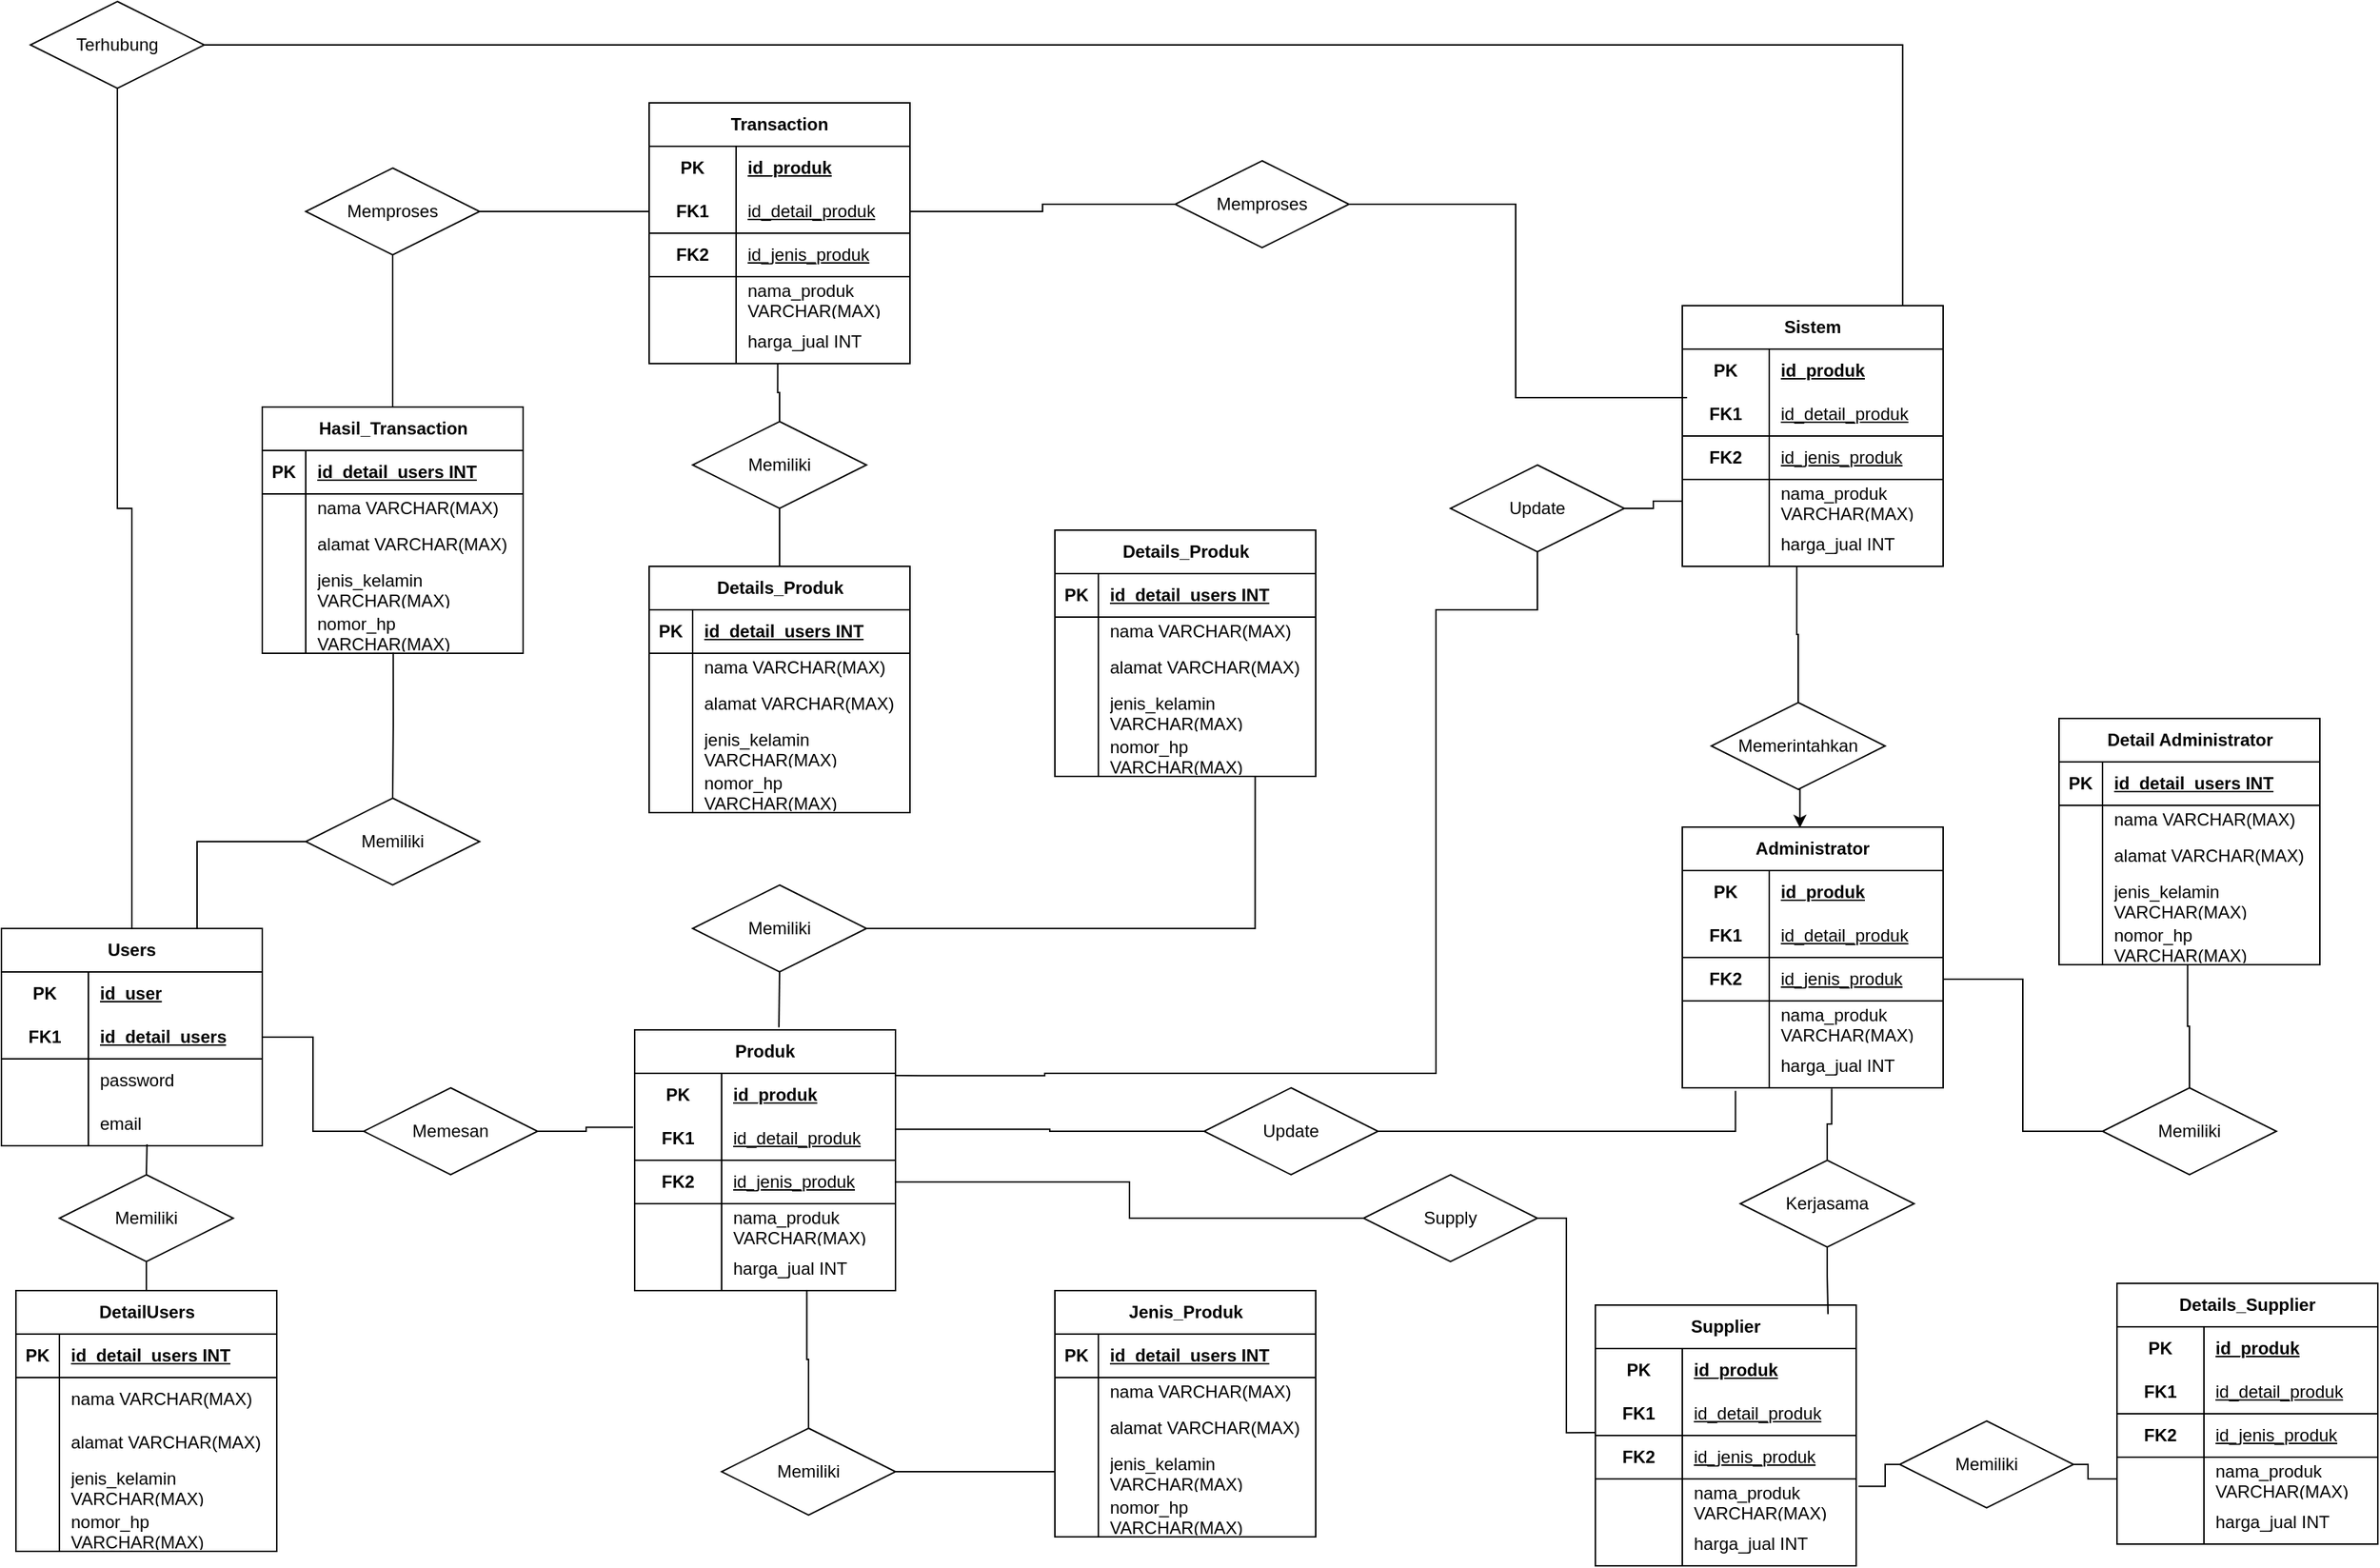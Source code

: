 <mxfile version="24.7.16">
  <diagram name="Page-1" id="QxYXkRFZCH-ZAl5FTcgz">
    <mxGraphModel dx="1750" dy="1088" grid="1" gridSize="10" guides="1" tooltips="1" connect="1" arrows="1" fold="1" page="1" pageScale="1" pageWidth="1654" pageHeight="1169" math="0" shadow="0">
      <root>
        <mxCell id="0" />
        <mxCell id="1" parent="0" />
        <mxCell id="RE5Wf7kAQEKw9jp_XWe1-56" style="edgeStyle=orthogonalEdgeStyle;rounded=0;orthogonalLoop=1;jettySize=auto;html=1;entryX=0.5;entryY=1;entryDx=0;entryDy=0;endArrow=none;endFill=0;exitX=0.553;exitY=-0.01;exitDx=0;exitDy=0;exitPerimeter=0;" parent="1" source="XKXsIA1sIBmkfSzBM0og-56" target="RE5Wf7kAQEKw9jp_XWe1-41" edge="1">
          <mxGeometry relative="1" as="geometry">
            <mxPoint x="547" y="760" as="sourcePoint" />
          </mxGeometry>
        </mxCell>
        <mxCell id="RE5Wf7kAQEKw9jp_XWe1-81" style="edgeStyle=orthogonalEdgeStyle;rounded=0;orthogonalLoop=1;jettySize=auto;html=1;exitX=0.997;exitY=0.052;exitDx=0;exitDy=0;entryX=0.5;entryY=1;entryDx=0;entryDy=0;endArrow=none;endFill=0;exitPerimeter=0;" parent="1" source="XKXsIA1sIBmkfSzBM0og-57" target="RE5Wf7kAQEKw9jp_XWe1-75" edge="1">
          <mxGeometry relative="1" as="geometry">
            <Array as="points">
              <mxPoint x="730" y="792" />
              <mxPoint x="730" y="790" />
              <mxPoint x="1000" y="790" />
              <mxPoint x="1000" y="470" />
              <mxPoint x="1070" y="470" />
            </Array>
            <mxPoint x="627" y="790" as="sourcePoint" />
          </mxGeometry>
        </mxCell>
        <mxCell id="RE5Wf7kAQEKw9jp_XWe1-55" style="edgeStyle=orthogonalEdgeStyle;rounded=0;orthogonalLoop=1;jettySize=auto;html=1;exitX=1;exitY=0.5;exitDx=0;exitDy=0;entryX=-0.006;entryY=0.241;entryDx=0;entryDy=0;endArrow=none;endFill=0;entryPerimeter=0;" parent="1" source="RE5Wf7kAQEKw9jp_XWe1-20" target="XKXsIA1sIBmkfSzBM0og-85" edge="1">
          <mxGeometry relative="1" as="geometry">
            <mxPoint x="467" y="827.5" as="targetPoint" />
          </mxGeometry>
        </mxCell>
        <mxCell id="RE5Wf7kAQEKw9jp_XWe1-20" value="Memesan" style="shape=rhombus;perimeter=rhombusPerimeter;whiteSpace=wrap;html=1;align=center;" parent="1" vertex="1">
          <mxGeometry x="260" y="800" width="120" height="60" as="geometry" />
        </mxCell>
        <mxCell id="RE5Wf7kAQEKw9jp_XWe1-62" style="edgeStyle=orthogonalEdgeStyle;rounded=0;orthogonalLoop=1;jettySize=auto;html=1;entryX=1;entryY=0.287;entryDx=0;entryDy=0;endArrow=none;endFill=0;entryPerimeter=0;" parent="1" source="RE5Wf7kAQEKw9jp_XWe1-35" target="XKXsIA1sIBmkfSzBM0og-85" edge="1">
          <mxGeometry relative="1" as="geometry">
            <mxPoint x="627" y="827.5" as="targetPoint" />
          </mxGeometry>
        </mxCell>
        <mxCell id="RE5Wf7kAQEKw9jp_XWe1-63" style="edgeStyle=orthogonalEdgeStyle;rounded=0;orthogonalLoop=1;jettySize=auto;html=1;entryX=0.204;entryY=1.07;entryDx=0;entryDy=0;endArrow=none;endFill=0;entryPerimeter=0;" parent="1" source="RE5Wf7kAQEKw9jp_XWe1-35" target="XKXsIA1sIBmkfSzBM0og-157" edge="1">
          <mxGeometry relative="1" as="geometry">
            <mxPoint x="1180" y="725" as="targetPoint" />
            <Array as="points">
              <mxPoint x="1207" y="830" />
            </Array>
          </mxGeometry>
        </mxCell>
        <mxCell id="RE5Wf7kAQEKw9jp_XWe1-35" value="Update" style="shape=rhombus;perimeter=rhombusPerimeter;whiteSpace=wrap;html=1;align=center;" parent="1" vertex="1">
          <mxGeometry x="840" y="800" width="120" height="60" as="geometry" />
        </mxCell>
        <mxCell id="RE5Wf7kAQEKw9jp_XWe1-61" style="edgeStyle=orthogonalEdgeStyle;rounded=0;orthogonalLoop=1;jettySize=auto;html=1;exitX=1;exitY=0.5;exitDx=0;exitDy=0;entryX=0.003;entryY=-0.065;entryDx=0;entryDy=0;endArrow=none;endFill=0;entryPerimeter=0;" parent="1" source="RE5Wf7kAQEKw9jp_XWe1-37" target="XKXsIA1sIBmkfSzBM0og-203" edge="1">
          <mxGeometry relative="1" as="geometry">
            <mxPoint x="1120" y="1067.5" as="targetPoint" />
          </mxGeometry>
        </mxCell>
        <mxCell id="RE5Wf7kAQEKw9jp_XWe1-37" value="Supply" style="shape=rhombus;perimeter=rhombusPerimeter;whiteSpace=wrap;html=1;align=center;" parent="1" vertex="1">
          <mxGeometry x="950" y="860" width="120" height="60" as="geometry" />
        </mxCell>
        <mxCell id="RE5Wf7kAQEKw9jp_XWe1-52" style="edgeStyle=orthogonalEdgeStyle;rounded=0;orthogonalLoop=1;jettySize=auto;html=1;exitX=0.5;exitY=1;exitDx=0;exitDy=0;entryX=0.5;entryY=0;entryDx=0;entryDy=0;endArrow=none;endFill=0;" parent="1" source="RE5Wf7kAQEKw9jp_XWe1-38" edge="1">
          <mxGeometry relative="1" as="geometry">
            <mxPoint x="100" y="960" as="targetPoint" />
          </mxGeometry>
        </mxCell>
        <mxCell id="RE5Wf7kAQEKw9jp_XWe1-38" value="Memiliki" style="shape=rhombus;perimeter=rhombusPerimeter;whiteSpace=wrap;html=1;align=center;" parent="1" vertex="1">
          <mxGeometry x="50" y="860" width="120" height="60" as="geometry" />
        </mxCell>
        <mxCell id="RE5Wf7kAQEKw9jp_XWe1-86" style="edgeStyle=orthogonalEdgeStyle;rounded=0;orthogonalLoop=1;jettySize=auto;html=1;exitX=0.5;exitY=1;exitDx=0;exitDy=0;entryX=0.5;entryY=0;entryDx=0;entryDy=0;endArrow=none;endFill=0;" parent="1" source="RE5Wf7kAQEKw9jp_XWe1-39" target="XKXsIA1sIBmkfSzBM0og-1" edge="1">
          <mxGeometry relative="1" as="geometry">
            <mxPoint x="100" y="760" as="targetPoint" />
          </mxGeometry>
        </mxCell>
        <mxCell id="RE5Wf7kAQEKw9jp_XWe1-39" value="Terhubung" style="shape=rhombus;perimeter=rhombusPerimeter;whiteSpace=wrap;html=1;align=center;" parent="1" vertex="1">
          <mxGeometry x="30" y="50" width="120" height="60" as="geometry" />
        </mxCell>
        <mxCell id="RE5Wf7kAQEKw9jp_XWe1-41" value="Memiliki" style="shape=rhombus;perimeter=rhombusPerimeter;whiteSpace=wrap;html=1;align=center;" parent="1" vertex="1">
          <mxGeometry x="487" y="660" width="120" height="60" as="geometry" />
        </mxCell>
        <mxCell id="XKXsIA1sIBmkfSzBM0og-141" style="edgeStyle=orthogonalEdgeStyle;rounded=0;orthogonalLoop=1;jettySize=auto;html=1;exitX=1;exitY=0.5;exitDx=0;exitDy=0;entryX=0;entryY=0.5;entryDx=0;entryDy=0;endArrow=none;endFill=0;" edge="1" parent="1" source="RE5Wf7kAQEKw9jp_XWe1-42" target="XKXsIA1sIBmkfSzBM0og-134">
          <mxGeometry relative="1" as="geometry" />
        </mxCell>
        <mxCell id="RE5Wf7kAQEKw9jp_XWe1-42" value="Memiliki" style="shape=rhombus;perimeter=rhombusPerimeter;whiteSpace=wrap;html=1;align=center;" parent="1" vertex="1">
          <mxGeometry x="507" y="1035" width="120" height="60" as="geometry" />
        </mxCell>
        <mxCell id="RE5Wf7kAQEKw9jp_XWe1-43" value="Kerjasama" style="shape=rhombus;perimeter=rhombusPerimeter;whiteSpace=wrap;html=1;align=center;" parent="1" vertex="1">
          <mxGeometry x="1210" y="850" width="120" height="60" as="geometry" />
        </mxCell>
        <mxCell id="RE5Wf7kAQEKw9jp_XWe1-93" style="edgeStyle=orthogonalEdgeStyle;rounded=0;orthogonalLoop=1;jettySize=auto;html=1;exitX=0;exitY=0.5;exitDx=0;exitDy=0;entryX=1;entryY=0.5;entryDx=0;entryDy=0;endArrow=none;endFill=0;" parent="1" source="RE5Wf7kAQEKw9jp_XWe1-47" target="XKXsIA1sIBmkfSzBM0og-252" edge="1">
          <mxGeometry relative="1" as="geometry">
            <mxPoint x="627" y="197.5" as="targetPoint" />
          </mxGeometry>
        </mxCell>
        <mxCell id="RE5Wf7kAQEKw9jp_XWe1-47" value="Memproses" style="shape=rhombus;perimeter=rhombusPerimeter;whiteSpace=wrap;html=1;align=center;" parent="1" vertex="1">
          <mxGeometry x="820" y="160" width="120" height="60" as="geometry" />
        </mxCell>
        <mxCell id="RE5Wf7kAQEKw9jp_XWe1-48" value="Memiliki" style="shape=rhombus;perimeter=rhombusPerimeter;whiteSpace=wrap;html=1;align=center;" parent="1" vertex="1">
          <mxGeometry x="1460" y="800" width="120" height="60" as="geometry" />
        </mxCell>
        <mxCell id="RE5Wf7kAQEKw9jp_XWe1-51" style="edgeStyle=orthogonalEdgeStyle;rounded=0;orthogonalLoop=1;jettySize=auto;html=1;exitX=0.558;exitY=0.967;exitDx=0;exitDy=0;entryX=0.5;entryY=0;entryDx=0;entryDy=0;endArrow=none;endFill=0;exitPerimeter=0;" parent="1" source="XKXsIA1sIBmkfSzBM0og-11" target="RE5Wf7kAQEKw9jp_XWe1-38" edge="1">
          <mxGeometry relative="1" as="geometry">
            <mxPoint x="100" y="810" as="sourcePoint" />
          </mxGeometry>
        </mxCell>
        <mxCell id="RE5Wf7kAQEKw9jp_XWe1-53" style="edgeStyle=orthogonalEdgeStyle;rounded=0;orthogonalLoop=1;jettySize=auto;html=1;exitX=1;exitY=0.5;exitDx=0;exitDy=0;entryX=0;entryY=0.5;entryDx=0;entryDy=0;endArrow=none;endFill=0;" parent="1" source="XKXsIA1sIBmkfSzBM0og-5" target="RE5Wf7kAQEKw9jp_XWe1-20" edge="1">
          <mxGeometry relative="1" as="geometry">
            <mxPoint x="180" y="827.5" as="sourcePoint" />
          </mxGeometry>
        </mxCell>
        <mxCell id="RE5Wf7kAQEKw9jp_XWe1-60" style="edgeStyle=orthogonalEdgeStyle;rounded=0;orthogonalLoop=1;jettySize=auto;html=1;exitX=1;exitY=0.5;exitDx=0;exitDy=0;entryX=0;entryY=0.5;entryDx=0;entryDy=0;endArrow=none;endFill=0;" parent="1" source="XKXsIA1sIBmkfSzBM0og-60" target="RE5Wf7kAQEKw9jp_XWe1-37" edge="1">
          <mxGeometry relative="1" as="geometry">
            <mxPoint x="627" y="862.5" as="sourcePoint" />
          </mxGeometry>
        </mxCell>
        <mxCell id="RE5Wf7kAQEKw9jp_XWe1-66" style="edgeStyle=orthogonalEdgeStyle;rounded=0;orthogonalLoop=1;jettySize=auto;html=1;exitX=1;exitY=0.5;exitDx=0;exitDy=0;entryX=0;entryY=0.5;entryDx=0;entryDy=0;endArrow=none;endFill=0;" parent="1" source="XKXsIA1sIBmkfSzBM0og-151" target="RE5Wf7kAQEKw9jp_XWe1-48" edge="1">
          <mxGeometry relative="1" as="geometry">
            <mxPoint x="1340" y="725" as="sourcePoint" />
          </mxGeometry>
        </mxCell>
        <mxCell id="RE5Wf7kAQEKw9jp_XWe1-84" style="edgeStyle=orthogonalEdgeStyle;rounded=0;orthogonalLoop=1;jettySize=auto;html=1;entryX=1;entryY=0.5;entryDx=0;entryDy=0;exitX=0.018;exitY=1.116;exitDx=0;exitDy=0;endArrow=none;endFill=0;exitPerimeter=0;" parent="1" source="XKXsIA1sIBmkfSzBM0og-232" target="RE5Wf7kAQEKw9jp_XWe1-47" edge="1">
          <mxGeometry relative="1" as="geometry">
            <mxPoint x="1210" y="320" as="sourcePoint" />
          </mxGeometry>
        </mxCell>
        <mxCell id="RE5Wf7kAQEKw9jp_XWe1-85" style="edgeStyle=orthogonalEdgeStyle;rounded=0;orthogonalLoop=1;jettySize=auto;html=1;exitX=0.845;exitY=0.001;exitDx=0;exitDy=0;entryX=1;entryY=0.5;entryDx=0;entryDy=0;endArrow=none;endFill=0;exitPerimeter=0;" parent="1" source="XKXsIA1sIBmkfSzBM0og-231" target="RE5Wf7kAQEKw9jp_XWe1-39" edge="1">
          <mxGeometry relative="1" as="geometry">
            <mxPoint x="1290" y="320" as="sourcePoint" />
          </mxGeometry>
        </mxCell>
        <mxCell id="RE5Wf7kAQEKw9jp_XWe1-82" style="edgeStyle=orthogonalEdgeStyle;rounded=0;orthogonalLoop=1;jettySize=auto;html=1;entryX=0;entryY=0.5;entryDx=0;entryDy=0;endArrow=none;endFill=0;" parent="1" source="RE5Wf7kAQEKw9jp_XWe1-75" target="XKXsIA1sIBmkfSzBM0og-241" edge="1">
          <mxGeometry relative="1" as="geometry">
            <mxPoint x="1170" y="405.0" as="targetPoint" />
          </mxGeometry>
        </mxCell>
        <mxCell id="RE5Wf7kAQEKw9jp_XWe1-75" value="Update" style="shape=rhombus;perimeter=rhombusPerimeter;whiteSpace=wrap;html=1;align=center;" parent="1" vertex="1">
          <mxGeometry x="1010" y="370" width="120" height="60" as="geometry" />
        </mxCell>
        <mxCell id="RE5Wf7kAQEKw9jp_XWe1-80" style="edgeStyle=orthogonalEdgeStyle;rounded=0;orthogonalLoop=1;jettySize=auto;html=1;exitX=0.5;exitY=0;exitDx=0;exitDy=0;entryX=0.439;entryY=0.992;entryDx=0;entryDy=0;endArrow=none;endFill=0;entryPerimeter=0;" parent="1" source="RE5Wf7kAQEKw9jp_XWe1-76" target="XKXsIA1sIBmkfSzBM0og-244" edge="1">
          <mxGeometry relative="1" as="geometry">
            <mxPoint x="1250" y="440.0" as="targetPoint" />
          </mxGeometry>
        </mxCell>
        <mxCell id="RE5Wf7kAQEKw9jp_XWe1-76" value="Memerintahkan" style="shape=rhombus;perimeter=rhombusPerimeter;whiteSpace=wrap;html=1;align=center;" parent="1" vertex="1">
          <mxGeometry x="1190" y="534" width="120" height="60" as="geometry" />
        </mxCell>
        <mxCell id="RE5Wf7kAQEKw9jp_XWe1-92" style="edgeStyle=orthogonalEdgeStyle;rounded=0;orthogonalLoop=1;jettySize=auto;html=1;exitX=0.5;exitY=1;exitDx=0;exitDy=0;entryX=0.5;entryY=0;entryDx=0;entryDy=0;endArrow=none;endFill=0;" parent="1" source="RE5Wf7kAQEKw9jp_XWe1-87" target="XKXsIA1sIBmkfSzBM0og-266" edge="1">
          <mxGeometry relative="1" as="geometry">
            <mxPoint x="547" y="520" as="targetPoint" />
          </mxGeometry>
        </mxCell>
        <mxCell id="RE5Wf7kAQEKw9jp_XWe1-87" value="Memiliki" style="shape=rhombus;perimeter=rhombusPerimeter;whiteSpace=wrap;html=1;align=center;" parent="1" vertex="1">
          <mxGeometry x="487" y="340" width="120" height="60" as="geometry" />
        </mxCell>
        <mxCell id="RE5Wf7kAQEKw9jp_XWe1-91" style="edgeStyle=orthogonalEdgeStyle;rounded=0;orthogonalLoop=1;jettySize=auto;html=1;exitX=0.493;exitY=0.991;exitDx=0;exitDy=0;entryX=0.5;entryY=0;entryDx=0;entryDy=0;endArrow=none;endFill=0;exitPerimeter=0;" parent="1" source="XKXsIA1sIBmkfSzBM0og-261" target="RE5Wf7kAQEKw9jp_XWe1-87" edge="1">
          <mxGeometry relative="1" as="geometry">
            <mxPoint x="547" y="250" as="sourcePoint" />
          </mxGeometry>
        </mxCell>
        <mxCell id="RE5Wf7kAQEKw9jp_XWe1-101" style="edgeStyle=orthogonalEdgeStyle;rounded=0;orthogonalLoop=1;jettySize=auto;html=1;entryX=0.5;entryY=0;entryDx=0;entryDy=0;endArrow=none;endFill=0;" parent="1" source="RE5Wf7kAQEKw9jp_XWe1-95" target="XKXsIA1sIBmkfSzBM0og-282" edge="1">
          <mxGeometry relative="1" as="geometry">
            <mxPoint x="280" y="370" as="targetPoint" />
          </mxGeometry>
        </mxCell>
        <mxCell id="RE5Wf7kAQEKw9jp_XWe1-95" value="Memproses" style="shape=rhombus;perimeter=rhombusPerimeter;whiteSpace=wrap;html=1;align=center;" parent="1" vertex="1">
          <mxGeometry x="220" y="165" width="120" height="60" as="geometry" />
        </mxCell>
        <mxCell id="RE5Wf7kAQEKw9jp_XWe1-103" style="edgeStyle=orthogonalEdgeStyle;rounded=0;orthogonalLoop=1;jettySize=auto;html=1;entryX=0.75;entryY=0;entryDx=0;entryDy=0;endArrow=none;endFill=0;" parent="1" source="RE5Wf7kAQEKw9jp_XWe1-96" target="XKXsIA1sIBmkfSzBM0og-1" edge="1">
          <mxGeometry relative="1" as="geometry">
            <mxPoint x="140" y="760" as="targetPoint" />
          </mxGeometry>
        </mxCell>
        <mxCell id="RE5Wf7kAQEKw9jp_XWe1-96" value="Memiliki" style="shape=rhombus;perimeter=rhombusPerimeter;whiteSpace=wrap;html=1;align=center;" parent="1" vertex="1">
          <mxGeometry x="220" y="600" width="120" height="60" as="geometry" />
        </mxCell>
        <mxCell id="RE5Wf7kAQEKw9jp_XWe1-100" style="edgeStyle=orthogonalEdgeStyle;rounded=0;orthogonalLoop=1;jettySize=auto;html=1;exitX=0;exitY=0.5;exitDx=0;exitDy=0;entryX=1;entryY=0.5;entryDx=0;entryDy=0;endArrow=none;endFill=0;" parent="1" source="XKXsIA1sIBmkfSzBM0og-252" target="RE5Wf7kAQEKw9jp_XWe1-95" edge="1">
          <mxGeometry relative="1" as="geometry">
            <mxPoint x="467" y="197.5" as="sourcePoint" />
          </mxGeometry>
        </mxCell>
        <mxCell id="RE5Wf7kAQEKw9jp_XWe1-102" style="edgeStyle=orthogonalEdgeStyle;rounded=0;orthogonalLoop=1;jettySize=auto;html=1;entryX=0.5;entryY=0;entryDx=0;entryDy=0;endArrow=none;endFill=0;exitX=0.502;exitY=0.98;exitDx=0;exitDy=0;exitPerimeter=0;" parent="1" source="XKXsIA1sIBmkfSzBM0og-295" target="RE5Wf7kAQEKw9jp_XWe1-96" edge="1">
          <mxGeometry relative="1" as="geometry">
            <mxPoint x="280" y="490" as="sourcePoint" />
          </mxGeometry>
        </mxCell>
        <mxCell id="RE5Wf7kAQEKw9jp_XWe1-109" style="edgeStyle=orthogonalEdgeStyle;rounded=0;orthogonalLoop=1;jettySize=auto;html=1;exitX=1;exitY=0.5;exitDx=0;exitDy=0;entryX=0;entryY=0.5;entryDx=0;entryDy=0;endArrow=none;endFill=0;" parent="1" source="RE5Wf7kAQEKw9jp_XWe1-107" target="XKXsIA1sIBmkfSzBM0og-224" edge="1">
          <mxGeometry relative="1" as="geometry">
            <mxPoint x="1480" y="1067.5" as="targetPoint" />
            <Array as="points">
              <mxPoint x="1450" y="1060" />
              <mxPoint x="1450" y="1070" />
            </Array>
          </mxGeometry>
        </mxCell>
        <mxCell id="RE5Wf7kAQEKw9jp_XWe1-107" value="Memiliki" style="shape=rhombus;perimeter=rhombusPerimeter;whiteSpace=wrap;html=1;align=center;" parent="1" vertex="1">
          <mxGeometry x="1320" y="1030" width="120" height="60" as="geometry" />
        </mxCell>
        <mxCell id="RE5Wf7kAQEKw9jp_XWe1-108" style="edgeStyle=orthogonalEdgeStyle;rounded=0;orthogonalLoop=1;jettySize=auto;html=1;exitX=1.009;exitY=0.17;exitDx=0;exitDy=0;entryX=0;entryY=0.5;entryDx=0;entryDy=0;endArrow=none;endFill=0;exitPerimeter=0;" parent="1" source="XKXsIA1sIBmkfSzBM0og-206" target="RE5Wf7kAQEKw9jp_XWe1-107" edge="1">
          <mxGeometry relative="1" as="geometry">
            <mxPoint x="1280" y="1067.5" as="sourcePoint" />
            <Array as="points">
              <mxPoint x="1310" y="1075" />
              <mxPoint x="1310" y="1060" />
            </Array>
          </mxGeometry>
        </mxCell>
        <mxCell id="XKXsIA1sIBmkfSzBM0og-1" value="Users" style="shape=table;startSize=30;container=1;collapsible=1;childLayout=tableLayout;fixedRows=1;rowLines=0;fontStyle=1;align=center;resizeLast=1;html=1;whiteSpace=wrap;" vertex="1" parent="1">
          <mxGeometry x="10" y="690" width="180" height="150" as="geometry" />
        </mxCell>
        <mxCell id="XKXsIA1sIBmkfSzBM0og-2" value="" style="shape=tableRow;horizontal=0;startSize=0;swimlaneHead=0;swimlaneBody=0;fillColor=none;collapsible=0;dropTarget=0;points=[[0,0.5],[1,0.5]];portConstraint=eastwest;top=0;left=0;right=0;bottom=0;html=1;" vertex="1" parent="XKXsIA1sIBmkfSzBM0og-1">
          <mxGeometry y="30" width="180" height="30" as="geometry" />
        </mxCell>
        <mxCell id="XKXsIA1sIBmkfSzBM0og-3" value="PK" style="shape=partialRectangle;connectable=0;fillColor=none;top=0;left=0;bottom=0;right=0;fontStyle=1;overflow=hidden;html=1;whiteSpace=wrap;" vertex="1" parent="XKXsIA1sIBmkfSzBM0og-2">
          <mxGeometry width="60" height="30" as="geometry">
            <mxRectangle width="60" height="30" as="alternateBounds" />
          </mxGeometry>
        </mxCell>
        <mxCell id="XKXsIA1sIBmkfSzBM0og-4" value="id_user" style="shape=partialRectangle;connectable=0;fillColor=none;top=0;left=0;bottom=0;right=0;align=left;spacingLeft=6;fontStyle=5;overflow=hidden;html=1;whiteSpace=wrap;" vertex="1" parent="XKXsIA1sIBmkfSzBM0og-2">
          <mxGeometry x="60" width="120" height="30" as="geometry">
            <mxRectangle width="120" height="30" as="alternateBounds" />
          </mxGeometry>
        </mxCell>
        <mxCell id="XKXsIA1sIBmkfSzBM0og-5" value="" style="shape=tableRow;horizontal=0;startSize=0;swimlaneHead=0;swimlaneBody=0;fillColor=none;collapsible=0;dropTarget=0;points=[[0,0.5],[1,0.5]];portConstraint=eastwest;top=0;left=0;right=0;bottom=1;html=1;" vertex="1" parent="XKXsIA1sIBmkfSzBM0og-1">
          <mxGeometry y="60" width="180" height="30" as="geometry" />
        </mxCell>
        <mxCell id="XKXsIA1sIBmkfSzBM0og-6" value="FK1" style="shape=partialRectangle;connectable=0;fillColor=none;top=0;left=0;bottom=0;right=0;fontStyle=1;overflow=hidden;html=1;whiteSpace=wrap;" vertex="1" parent="XKXsIA1sIBmkfSzBM0og-5">
          <mxGeometry width="60" height="30" as="geometry">
            <mxRectangle width="60" height="30" as="alternateBounds" />
          </mxGeometry>
        </mxCell>
        <mxCell id="XKXsIA1sIBmkfSzBM0og-7" value="id_detail_users" style="shape=partialRectangle;connectable=0;fillColor=none;top=0;left=0;bottom=0;right=0;align=left;spacingLeft=6;fontStyle=5;overflow=hidden;html=1;whiteSpace=wrap;" vertex="1" parent="XKXsIA1sIBmkfSzBM0og-5">
          <mxGeometry x="60" width="120" height="30" as="geometry">
            <mxRectangle width="120" height="30" as="alternateBounds" />
          </mxGeometry>
        </mxCell>
        <mxCell id="XKXsIA1sIBmkfSzBM0og-8" value="" style="shape=tableRow;horizontal=0;startSize=0;swimlaneHead=0;swimlaneBody=0;fillColor=none;collapsible=0;dropTarget=0;points=[[0,0.5],[1,0.5]];portConstraint=eastwest;top=0;left=0;right=0;bottom=0;html=1;" vertex="1" parent="XKXsIA1sIBmkfSzBM0og-1">
          <mxGeometry y="90" width="180" height="30" as="geometry" />
        </mxCell>
        <mxCell id="XKXsIA1sIBmkfSzBM0og-9" value="" style="shape=partialRectangle;connectable=0;fillColor=none;top=0;left=0;bottom=0;right=0;editable=1;overflow=hidden;html=1;whiteSpace=wrap;" vertex="1" parent="XKXsIA1sIBmkfSzBM0og-8">
          <mxGeometry width="60" height="30" as="geometry">
            <mxRectangle width="60" height="30" as="alternateBounds" />
          </mxGeometry>
        </mxCell>
        <mxCell id="XKXsIA1sIBmkfSzBM0og-10" value="password" style="shape=partialRectangle;connectable=0;fillColor=none;top=0;left=0;bottom=0;right=0;align=left;spacingLeft=6;overflow=hidden;html=1;whiteSpace=wrap;" vertex="1" parent="XKXsIA1sIBmkfSzBM0og-8">
          <mxGeometry x="60" width="120" height="30" as="geometry">
            <mxRectangle width="120" height="30" as="alternateBounds" />
          </mxGeometry>
        </mxCell>
        <mxCell id="XKXsIA1sIBmkfSzBM0og-11" value="" style="shape=tableRow;horizontal=0;startSize=0;swimlaneHead=0;swimlaneBody=0;fillColor=none;collapsible=0;dropTarget=0;points=[[0,0.5],[1,0.5]];portConstraint=eastwest;top=0;left=0;right=0;bottom=0;html=1;" vertex="1" parent="XKXsIA1sIBmkfSzBM0og-1">
          <mxGeometry y="120" width="180" height="30" as="geometry" />
        </mxCell>
        <mxCell id="XKXsIA1sIBmkfSzBM0og-12" value="" style="shape=partialRectangle;connectable=0;fillColor=none;top=0;left=0;bottom=0;right=0;editable=1;overflow=hidden;html=1;whiteSpace=wrap;" vertex="1" parent="XKXsIA1sIBmkfSzBM0og-11">
          <mxGeometry width="60" height="30" as="geometry">
            <mxRectangle width="60" height="30" as="alternateBounds" />
          </mxGeometry>
        </mxCell>
        <mxCell id="XKXsIA1sIBmkfSzBM0og-13" value="email" style="shape=partialRectangle;connectable=0;fillColor=none;top=0;left=0;bottom=0;right=0;align=left;spacingLeft=6;overflow=hidden;html=1;whiteSpace=wrap;" vertex="1" parent="XKXsIA1sIBmkfSzBM0og-11">
          <mxGeometry x="60" width="120" height="30" as="geometry">
            <mxRectangle width="120" height="30" as="alternateBounds" />
          </mxGeometry>
        </mxCell>
        <mxCell id="XKXsIA1sIBmkfSzBM0og-14" value="DetailUsers" style="shape=table;startSize=30;container=1;collapsible=1;childLayout=tableLayout;fixedRows=1;rowLines=0;fontStyle=1;align=center;resizeLast=1;html=1;" vertex="1" parent="1">
          <mxGeometry x="20" y="940" width="180" height="180" as="geometry">
            <mxRectangle x="20" y="1010" width="70" height="30" as="alternateBounds" />
          </mxGeometry>
        </mxCell>
        <mxCell id="XKXsIA1sIBmkfSzBM0og-15" value="" style="shape=tableRow;horizontal=0;startSize=0;swimlaneHead=0;swimlaneBody=0;fillColor=none;collapsible=0;dropTarget=0;points=[[0,0.5],[1,0.5]];portConstraint=eastwest;top=0;left=0;right=0;bottom=1;" vertex="1" parent="XKXsIA1sIBmkfSzBM0og-14">
          <mxGeometry y="30" width="180" height="30" as="geometry" />
        </mxCell>
        <mxCell id="XKXsIA1sIBmkfSzBM0og-16" value="PK" style="shape=partialRectangle;connectable=0;fillColor=none;top=0;left=0;bottom=0;right=0;fontStyle=1;overflow=hidden;whiteSpace=wrap;html=1;" vertex="1" parent="XKXsIA1sIBmkfSzBM0og-15">
          <mxGeometry width="30" height="30" as="geometry">
            <mxRectangle width="30" height="30" as="alternateBounds" />
          </mxGeometry>
        </mxCell>
        <mxCell id="XKXsIA1sIBmkfSzBM0og-17" value="id_detail_users INT" style="shape=partialRectangle;connectable=0;fillColor=none;top=0;left=0;bottom=0;right=0;align=left;spacingLeft=6;fontStyle=5;overflow=hidden;whiteSpace=wrap;html=1;" vertex="1" parent="XKXsIA1sIBmkfSzBM0og-15">
          <mxGeometry x="30" width="150" height="30" as="geometry">
            <mxRectangle width="150" height="30" as="alternateBounds" />
          </mxGeometry>
        </mxCell>
        <mxCell id="XKXsIA1sIBmkfSzBM0og-18" value="" style="shape=tableRow;horizontal=0;startSize=0;swimlaneHead=0;swimlaneBody=0;fillColor=none;collapsible=0;dropTarget=0;points=[[0,0.5],[1,0.5]];portConstraint=eastwest;top=0;left=0;right=0;bottom=0;" vertex="1" parent="XKXsIA1sIBmkfSzBM0og-14">
          <mxGeometry y="60" width="180" height="30" as="geometry" />
        </mxCell>
        <mxCell id="XKXsIA1sIBmkfSzBM0og-19" value="" style="shape=partialRectangle;connectable=0;fillColor=none;top=0;left=0;bottom=0;right=0;editable=1;overflow=hidden;whiteSpace=wrap;html=1;" vertex="1" parent="XKXsIA1sIBmkfSzBM0og-18">
          <mxGeometry width="30" height="30" as="geometry">
            <mxRectangle width="30" height="30" as="alternateBounds" />
          </mxGeometry>
        </mxCell>
        <mxCell id="XKXsIA1sIBmkfSzBM0og-20" value="nama VARCHAR(MAX)" style="shape=partialRectangle;connectable=0;fillColor=none;top=0;left=0;bottom=0;right=0;align=left;spacingLeft=6;overflow=hidden;whiteSpace=wrap;html=1;" vertex="1" parent="XKXsIA1sIBmkfSzBM0og-18">
          <mxGeometry x="30" width="150" height="30" as="geometry">
            <mxRectangle width="150" height="30" as="alternateBounds" />
          </mxGeometry>
        </mxCell>
        <mxCell id="XKXsIA1sIBmkfSzBM0og-21" value="" style="shape=tableRow;horizontal=0;startSize=0;swimlaneHead=0;swimlaneBody=0;fillColor=none;collapsible=0;dropTarget=0;points=[[0,0.5],[1,0.5]];portConstraint=eastwest;top=0;left=0;right=0;bottom=0;" vertex="1" parent="XKXsIA1sIBmkfSzBM0og-14">
          <mxGeometry y="90" width="180" height="30" as="geometry" />
        </mxCell>
        <mxCell id="XKXsIA1sIBmkfSzBM0og-22" value="" style="shape=partialRectangle;connectable=0;fillColor=none;top=0;left=0;bottom=0;right=0;editable=1;overflow=hidden;whiteSpace=wrap;html=1;" vertex="1" parent="XKXsIA1sIBmkfSzBM0og-21">
          <mxGeometry width="30" height="30" as="geometry">
            <mxRectangle width="30" height="30" as="alternateBounds" />
          </mxGeometry>
        </mxCell>
        <mxCell id="XKXsIA1sIBmkfSzBM0og-23" value="alamat VARCHAR(MAX)" style="shape=partialRectangle;connectable=0;fillColor=none;top=0;left=0;bottom=0;right=0;align=left;spacingLeft=6;overflow=hidden;whiteSpace=wrap;html=1;" vertex="1" parent="XKXsIA1sIBmkfSzBM0og-21">
          <mxGeometry x="30" width="150" height="30" as="geometry">
            <mxRectangle width="150" height="30" as="alternateBounds" />
          </mxGeometry>
        </mxCell>
        <mxCell id="XKXsIA1sIBmkfSzBM0og-40" value="" style="shape=tableRow;horizontal=0;startSize=0;swimlaneHead=0;swimlaneBody=0;fillColor=none;collapsible=0;dropTarget=0;points=[[0,0.5],[1,0.5]];portConstraint=eastwest;top=0;left=0;right=0;bottom=0;" vertex="1" parent="XKXsIA1sIBmkfSzBM0og-14">
          <mxGeometry y="120" width="180" height="30" as="geometry" />
        </mxCell>
        <mxCell id="XKXsIA1sIBmkfSzBM0og-41" value="" style="shape=partialRectangle;connectable=0;fillColor=none;top=0;left=0;bottom=0;right=0;editable=1;overflow=hidden;whiteSpace=wrap;html=1;" vertex="1" parent="XKXsIA1sIBmkfSzBM0og-40">
          <mxGeometry width="30" height="30" as="geometry">
            <mxRectangle width="30" height="30" as="alternateBounds" />
          </mxGeometry>
        </mxCell>
        <mxCell id="XKXsIA1sIBmkfSzBM0og-42" value="jenis_kelamin VARCHAR(MAX)" style="shape=partialRectangle;connectable=0;fillColor=none;top=0;left=0;bottom=0;right=0;align=left;spacingLeft=6;overflow=hidden;whiteSpace=wrap;html=1;" vertex="1" parent="XKXsIA1sIBmkfSzBM0og-40">
          <mxGeometry x="30" width="150" height="30" as="geometry">
            <mxRectangle width="150" height="30" as="alternateBounds" />
          </mxGeometry>
        </mxCell>
        <mxCell id="XKXsIA1sIBmkfSzBM0og-24" value="" style="shape=tableRow;horizontal=0;startSize=0;swimlaneHead=0;swimlaneBody=0;fillColor=none;collapsible=0;dropTarget=0;points=[[0,0.5],[1,0.5]];portConstraint=eastwest;top=0;left=0;right=0;bottom=0;" vertex="1" parent="XKXsIA1sIBmkfSzBM0og-14">
          <mxGeometry y="150" width="180" height="30" as="geometry" />
        </mxCell>
        <mxCell id="XKXsIA1sIBmkfSzBM0og-25" value="" style="shape=partialRectangle;connectable=0;fillColor=none;top=0;left=0;bottom=0;right=0;editable=1;overflow=hidden;whiteSpace=wrap;html=1;" vertex="1" parent="XKXsIA1sIBmkfSzBM0og-24">
          <mxGeometry width="30" height="30" as="geometry">
            <mxRectangle width="30" height="30" as="alternateBounds" />
          </mxGeometry>
        </mxCell>
        <mxCell id="XKXsIA1sIBmkfSzBM0og-26" value="nomor_hp VARCHAR(MAX)" style="shape=partialRectangle;connectable=0;fillColor=none;top=0;left=0;bottom=0;right=0;align=left;spacingLeft=6;overflow=hidden;whiteSpace=wrap;html=1;" vertex="1" parent="XKXsIA1sIBmkfSzBM0og-24">
          <mxGeometry x="30" width="150" height="30" as="geometry">
            <mxRectangle width="150" height="30" as="alternateBounds" />
          </mxGeometry>
        </mxCell>
        <mxCell id="XKXsIA1sIBmkfSzBM0og-56" value="Produk" style="shape=table;startSize=30;container=1;collapsible=1;childLayout=tableLayout;fixedRows=1;rowLines=0;fontStyle=1;align=center;resizeLast=1;html=1;whiteSpace=wrap;" vertex="1" parent="1">
          <mxGeometry x="447" y="760" width="180" height="180" as="geometry" />
        </mxCell>
        <mxCell id="XKXsIA1sIBmkfSzBM0og-57" value="" style="shape=tableRow;horizontal=0;startSize=0;swimlaneHead=0;swimlaneBody=0;fillColor=none;collapsible=0;dropTarget=0;points=[[0,0.5],[1,0.5]];portConstraint=eastwest;top=0;left=0;right=0;bottom=0;html=1;" vertex="1" parent="XKXsIA1sIBmkfSzBM0og-56">
          <mxGeometry y="30" width="180" height="30" as="geometry" />
        </mxCell>
        <mxCell id="XKXsIA1sIBmkfSzBM0og-58" value="PK" style="shape=partialRectangle;connectable=0;fillColor=none;top=0;left=0;bottom=0;right=0;fontStyle=1;overflow=hidden;html=1;whiteSpace=wrap;" vertex="1" parent="XKXsIA1sIBmkfSzBM0og-57">
          <mxGeometry width="60" height="30" as="geometry">
            <mxRectangle width="60" height="30" as="alternateBounds" />
          </mxGeometry>
        </mxCell>
        <mxCell id="XKXsIA1sIBmkfSzBM0og-59" value="id_produk" style="shape=partialRectangle;connectable=0;fillColor=none;top=0;left=0;bottom=0;right=0;align=left;spacingLeft=6;fontStyle=5;overflow=hidden;html=1;whiteSpace=wrap;" vertex="1" parent="XKXsIA1sIBmkfSzBM0og-57">
          <mxGeometry x="60" width="120" height="30" as="geometry">
            <mxRectangle width="120" height="30" as="alternateBounds" />
          </mxGeometry>
        </mxCell>
        <mxCell id="XKXsIA1sIBmkfSzBM0og-85" value="" style="shape=tableRow;horizontal=0;startSize=0;swimlaneHead=0;swimlaneBody=0;fillColor=none;collapsible=0;dropTarget=0;points=[[0,0.5],[1,0.5]];portConstraint=eastwest;top=0;left=0;right=0;bottom=1;html=1;" vertex="1" parent="XKXsIA1sIBmkfSzBM0og-56">
          <mxGeometry y="60" width="180" height="30" as="geometry" />
        </mxCell>
        <mxCell id="XKXsIA1sIBmkfSzBM0og-86" value="FK1" style="shape=partialRectangle;connectable=0;fillColor=none;top=0;left=0;bottom=0;right=0;fontStyle=1;overflow=hidden;html=1;whiteSpace=wrap;" vertex="1" parent="XKXsIA1sIBmkfSzBM0og-85">
          <mxGeometry width="60" height="30" as="geometry">
            <mxRectangle width="60" height="30" as="alternateBounds" />
          </mxGeometry>
        </mxCell>
        <mxCell id="XKXsIA1sIBmkfSzBM0og-87" value="&lt;span style=&quot;font-weight: normal;&quot;&gt;id_detail_produk&lt;/span&gt;" style="shape=partialRectangle;connectable=0;fillColor=none;top=0;left=0;bottom=0;right=0;align=left;spacingLeft=6;fontStyle=5;overflow=hidden;html=1;whiteSpace=wrap;" vertex="1" parent="XKXsIA1sIBmkfSzBM0og-85">
          <mxGeometry x="60" width="120" height="30" as="geometry">
            <mxRectangle width="120" height="30" as="alternateBounds" />
          </mxGeometry>
        </mxCell>
        <mxCell id="XKXsIA1sIBmkfSzBM0og-60" value="" style="shape=tableRow;horizontal=0;startSize=0;swimlaneHead=0;swimlaneBody=0;fillColor=none;collapsible=0;dropTarget=0;points=[[0,0.5],[1,0.5]];portConstraint=eastwest;top=0;left=0;right=0;bottom=1;html=1;" vertex="1" parent="XKXsIA1sIBmkfSzBM0og-56">
          <mxGeometry y="90" width="180" height="30" as="geometry" />
        </mxCell>
        <mxCell id="XKXsIA1sIBmkfSzBM0og-61" value="FK2" style="shape=partialRectangle;connectable=0;fillColor=none;top=0;left=0;bottom=0;right=0;fontStyle=1;overflow=hidden;html=1;whiteSpace=wrap;strokeColor=inherit;" vertex="1" parent="XKXsIA1sIBmkfSzBM0og-60">
          <mxGeometry width="60" height="30" as="geometry">
            <mxRectangle width="60" height="30" as="alternateBounds" />
          </mxGeometry>
        </mxCell>
        <mxCell id="XKXsIA1sIBmkfSzBM0og-62" value="&lt;span style=&quot;font-weight: normal;&quot;&gt;id_jenis_produk&lt;/span&gt;" style="shape=partialRectangle;connectable=0;fillColor=none;top=0;left=0;bottom=0;right=0;align=left;spacingLeft=6;fontStyle=5;overflow=hidden;html=1;whiteSpace=wrap;" vertex="1" parent="XKXsIA1sIBmkfSzBM0og-60">
          <mxGeometry x="60" width="120" height="30" as="geometry">
            <mxRectangle width="120" height="30" as="alternateBounds" />
          </mxGeometry>
        </mxCell>
        <mxCell id="XKXsIA1sIBmkfSzBM0og-63" value="" style="shape=tableRow;horizontal=0;startSize=0;swimlaneHead=0;swimlaneBody=0;fillColor=none;collapsible=0;dropTarget=0;points=[[0,0.5],[1,0.5]];portConstraint=eastwest;top=0;left=0;right=0;bottom=0;html=1;" vertex="1" parent="XKXsIA1sIBmkfSzBM0og-56">
          <mxGeometry y="120" width="180" height="30" as="geometry" />
        </mxCell>
        <mxCell id="XKXsIA1sIBmkfSzBM0og-64" value="" style="shape=partialRectangle;connectable=0;fillColor=none;top=0;left=0;bottom=0;right=0;editable=1;overflow=hidden;html=1;whiteSpace=wrap;" vertex="1" parent="XKXsIA1sIBmkfSzBM0og-63">
          <mxGeometry width="60" height="30" as="geometry">
            <mxRectangle width="60" height="30" as="alternateBounds" />
          </mxGeometry>
        </mxCell>
        <mxCell id="XKXsIA1sIBmkfSzBM0og-65" value="nama_produk VARCHAR(MAX)&amp;nbsp;" style="shape=partialRectangle;connectable=0;fillColor=none;top=0;left=0;bottom=0;right=0;align=left;spacingLeft=6;overflow=hidden;html=1;whiteSpace=wrap;" vertex="1" parent="XKXsIA1sIBmkfSzBM0og-63">
          <mxGeometry x="60" width="120" height="30" as="geometry">
            <mxRectangle width="120" height="30" as="alternateBounds" />
          </mxGeometry>
        </mxCell>
        <mxCell id="XKXsIA1sIBmkfSzBM0og-66" value="" style="shape=tableRow;horizontal=0;startSize=0;swimlaneHead=0;swimlaneBody=0;fillColor=none;collapsible=0;dropTarget=0;points=[[0,0.5],[1,0.5]];portConstraint=eastwest;top=0;left=0;right=0;bottom=0;html=1;" vertex="1" parent="XKXsIA1sIBmkfSzBM0og-56">
          <mxGeometry y="150" width="180" height="30" as="geometry" />
        </mxCell>
        <mxCell id="XKXsIA1sIBmkfSzBM0og-67" value="" style="shape=partialRectangle;connectable=0;fillColor=none;top=0;left=0;bottom=0;right=0;editable=1;overflow=hidden;html=1;whiteSpace=wrap;" vertex="1" parent="XKXsIA1sIBmkfSzBM0og-66">
          <mxGeometry width="60" height="30" as="geometry">
            <mxRectangle width="60" height="30" as="alternateBounds" />
          </mxGeometry>
        </mxCell>
        <mxCell id="XKXsIA1sIBmkfSzBM0og-68" value="harga_jual INT" style="shape=partialRectangle;connectable=0;fillColor=none;top=0;left=0;bottom=0;right=0;align=left;spacingLeft=6;overflow=hidden;html=1;whiteSpace=wrap;" vertex="1" parent="XKXsIA1sIBmkfSzBM0og-66">
          <mxGeometry x="60" width="120" height="30" as="geometry">
            <mxRectangle width="120" height="30" as="alternateBounds" />
          </mxGeometry>
        </mxCell>
        <mxCell id="XKXsIA1sIBmkfSzBM0og-108" value="Details_Produk" style="shape=table;startSize=30;container=1;collapsible=1;childLayout=tableLayout;fixedRows=1;rowLines=0;fontStyle=1;align=center;resizeLast=1;html=1;" vertex="1" parent="1">
          <mxGeometry x="737" y="415" width="180" height="170" as="geometry">
            <mxRectangle x="20" y="1010" width="70" height="30" as="alternateBounds" />
          </mxGeometry>
        </mxCell>
        <mxCell id="XKXsIA1sIBmkfSzBM0og-109" value="" style="shape=tableRow;horizontal=0;startSize=0;swimlaneHead=0;swimlaneBody=0;fillColor=none;collapsible=0;dropTarget=0;points=[[0,0.5],[1,0.5]];portConstraint=eastwest;top=0;left=0;right=0;bottom=1;" vertex="1" parent="XKXsIA1sIBmkfSzBM0og-108">
          <mxGeometry y="30" width="180" height="30" as="geometry" />
        </mxCell>
        <mxCell id="XKXsIA1sIBmkfSzBM0og-110" value="PK" style="shape=partialRectangle;connectable=0;fillColor=none;top=0;left=0;bottom=0;right=0;fontStyle=1;overflow=hidden;whiteSpace=wrap;html=1;" vertex="1" parent="XKXsIA1sIBmkfSzBM0og-109">
          <mxGeometry width="30" height="30" as="geometry">
            <mxRectangle width="30" height="30" as="alternateBounds" />
          </mxGeometry>
        </mxCell>
        <mxCell id="XKXsIA1sIBmkfSzBM0og-111" value="id_detail_users INT" style="shape=partialRectangle;connectable=0;fillColor=none;top=0;left=0;bottom=0;right=0;align=left;spacingLeft=6;fontStyle=5;overflow=hidden;whiteSpace=wrap;html=1;" vertex="1" parent="XKXsIA1sIBmkfSzBM0og-109">
          <mxGeometry x="30" width="150" height="30" as="geometry">
            <mxRectangle width="150" height="30" as="alternateBounds" />
          </mxGeometry>
        </mxCell>
        <mxCell id="XKXsIA1sIBmkfSzBM0og-112" value="" style="shape=tableRow;horizontal=0;startSize=0;swimlaneHead=0;swimlaneBody=0;fillColor=none;collapsible=0;dropTarget=0;points=[[0,0.5],[1,0.5]];portConstraint=eastwest;top=0;left=0;right=0;bottom=0;" vertex="1" parent="XKXsIA1sIBmkfSzBM0og-108">
          <mxGeometry y="60" width="180" height="20" as="geometry" />
        </mxCell>
        <mxCell id="XKXsIA1sIBmkfSzBM0og-113" value="" style="shape=partialRectangle;connectable=0;fillColor=none;top=0;left=0;bottom=0;right=0;editable=1;overflow=hidden;whiteSpace=wrap;html=1;" vertex="1" parent="XKXsIA1sIBmkfSzBM0og-112">
          <mxGeometry width="30" height="20" as="geometry">
            <mxRectangle width="30" height="20" as="alternateBounds" />
          </mxGeometry>
        </mxCell>
        <mxCell id="XKXsIA1sIBmkfSzBM0og-114" value="nama VARCHAR(MAX)" style="shape=partialRectangle;connectable=0;fillColor=none;top=0;left=0;bottom=0;right=0;align=left;spacingLeft=6;overflow=hidden;whiteSpace=wrap;html=1;" vertex="1" parent="XKXsIA1sIBmkfSzBM0og-112">
          <mxGeometry x="30" width="150" height="20" as="geometry">
            <mxRectangle width="150" height="20" as="alternateBounds" />
          </mxGeometry>
        </mxCell>
        <mxCell id="XKXsIA1sIBmkfSzBM0og-115" value="" style="shape=tableRow;horizontal=0;startSize=0;swimlaneHead=0;swimlaneBody=0;fillColor=none;collapsible=0;dropTarget=0;points=[[0,0.5],[1,0.5]];portConstraint=eastwest;top=0;left=0;right=0;bottom=0;" vertex="1" parent="XKXsIA1sIBmkfSzBM0og-108">
          <mxGeometry y="80" width="180" height="30" as="geometry" />
        </mxCell>
        <mxCell id="XKXsIA1sIBmkfSzBM0og-116" value="" style="shape=partialRectangle;connectable=0;fillColor=none;top=0;left=0;bottom=0;right=0;editable=1;overflow=hidden;whiteSpace=wrap;html=1;" vertex="1" parent="XKXsIA1sIBmkfSzBM0og-115">
          <mxGeometry width="30" height="30" as="geometry">
            <mxRectangle width="30" height="30" as="alternateBounds" />
          </mxGeometry>
        </mxCell>
        <mxCell id="XKXsIA1sIBmkfSzBM0og-117" value="alamat VARCHAR(MAX)" style="shape=partialRectangle;connectable=0;fillColor=none;top=0;left=0;bottom=0;right=0;align=left;spacingLeft=6;overflow=hidden;whiteSpace=wrap;html=1;" vertex="1" parent="XKXsIA1sIBmkfSzBM0og-115">
          <mxGeometry x="30" width="150" height="30" as="geometry">
            <mxRectangle width="150" height="30" as="alternateBounds" />
          </mxGeometry>
        </mxCell>
        <mxCell id="XKXsIA1sIBmkfSzBM0og-118" value="" style="shape=tableRow;horizontal=0;startSize=0;swimlaneHead=0;swimlaneBody=0;fillColor=none;collapsible=0;dropTarget=0;points=[[0,0.5],[1,0.5]];portConstraint=eastwest;top=0;left=0;right=0;bottom=0;" vertex="1" parent="XKXsIA1sIBmkfSzBM0og-108">
          <mxGeometry y="110" width="180" height="30" as="geometry" />
        </mxCell>
        <mxCell id="XKXsIA1sIBmkfSzBM0og-119" value="" style="shape=partialRectangle;connectable=0;fillColor=none;top=0;left=0;bottom=0;right=0;editable=1;overflow=hidden;whiteSpace=wrap;html=1;" vertex="1" parent="XKXsIA1sIBmkfSzBM0og-118">
          <mxGeometry width="30" height="30" as="geometry">
            <mxRectangle width="30" height="30" as="alternateBounds" />
          </mxGeometry>
        </mxCell>
        <mxCell id="XKXsIA1sIBmkfSzBM0og-120" value="jenis_kelamin VARCHAR(MAX)" style="shape=partialRectangle;connectable=0;fillColor=none;top=0;left=0;bottom=0;right=0;align=left;spacingLeft=6;overflow=hidden;whiteSpace=wrap;html=1;" vertex="1" parent="XKXsIA1sIBmkfSzBM0og-118">
          <mxGeometry x="30" width="150" height="30" as="geometry">
            <mxRectangle width="150" height="30" as="alternateBounds" />
          </mxGeometry>
        </mxCell>
        <mxCell id="XKXsIA1sIBmkfSzBM0og-121" value="" style="shape=tableRow;horizontal=0;startSize=0;swimlaneHead=0;swimlaneBody=0;fillColor=none;collapsible=0;dropTarget=0;points=[[0,0.5],[1,0.5]];portConstraint=eastwest;top=0;left=0;right=0;bottom=0;" vertex="1" parent="XKXsIA1sIBmkfSzBM0og-108">
          <mxGeometry y="140" width="180" height="30" as="geometry" />
        </mxCell>
        <mxCell id="XKXsIA1sIBmkfSzBM0og-122" value="" style="shape=partialRectangle;connectable=0;fillColor=none;top=0;left=0;bottom=0;right=0;editable=1;overflow=hidden;whiteSpace=wrap;html=1;" vertex="1" parent="XKXsIA1sIBmkfSzBM0og-121">
          <mxGeometry width="30" height="30" as="geometry">
            <mxRectangle width="30" height="30" as="alternateBounds" />
          </mxGeometry>
        </mxCell>
        <mxCell id="XKXsIA1sIBmkfSzBM0og-123" value="nomor_hp VARCHAR(MAX)" style="shape=partialRectangle;connectable=0;fillColor=none;top=0;left=0;bottom=0;right=0;align=left;spacingLeft=6;overflow=hidden;whiteSpace=wrap;html=1;" vertex="1" parent="XKXsIA1sIBmkfSzBM0og-121">
          <mxGeometry x="30" width="150" height="30" as="geometry">
            <mxRectangle width="150" height="30" as="alternateBounds" />
          </mxGeometry>
        </mxCell>
        <mxCell id="XKXsIA1sIBmkfSzBM0og-124" value="Jenis_Produk" style="shape=table;startSize=30;container=1;collapsible=1;childLayout=tableLayout;fixedRows=1;rowLines=0;fontStyle=1;align=center;resizeLast=1;html=1;" vertex="1" parent="1">
          <mxGeometry x="737" y="940" width="180" height="170" as="geometry">
            <mxRectangle x="20" y="1010" width="70" height="30" as="alternateBounds" />
          </mxGeometry>
        </mxCell>
        <mxCell id="XKXsIA1sIBmkfSzBM0og-125" value="" style="shape=tableRow;horizontal=0;startSize=0;swimlaneHead=0;swimlaneBody=0;fillColor=none;collapsible=0;dropTarget=0;points=[[0,0.5],[1,0.5]];portConstraint=eastwest;top=0;left=0;right=0;bottom=1;" vertex="1" parent="XKXsIA1sIBmkfSzBM0og-124">
          <mxGeometry y="30" width="180" height="30" as="geometry" />
        </mxCell>
        <mxCell id="XKXsIA1sIBmkfSzBM0og-126" value="PK" style="shape=partialRectangle;connectable=0;fillColor=none;top=0;left=0;bottom=0;right=0;fontStyle=1;overflow=hidden;whiteSpace=wrap;html=1;" vertex="1" parent="XKXsIA1sIBmkfSzBM0og-125">
          <mxGeometry width="30" height="30" as="geometry">
            <mxRectangle width="30" height="30" as="alternateBounds" />
          </mxGeometry>
        </mxCell>
        <mxCell id="XKXsIA1sIBmkfSzBM0og-127" value="id_detail_users INT" style="shape=partialRectangle;connectable=0;fillColor=none;top=0;left=0;bottom=0;right=0;align=left;spacingLeft=6;fontStyle=5;overflow=hidden;whiteSpace=wrap;html=1;" vertex="1" parent="XKXsIA1sIBmkfSzBM0og-125">
          <mxGeometry x="30" width="150" height="30" as="geometry">
            <mxRectangle width="150" height="30" as="alternateBounds" />
          </mxGeometry>
        </mxCell>
        <mxCell id="XKXsIA1sIBmkfSzBM0og-128" value="" style="shape=tableRow;horizontal=0;startSize=0;swimlaneHead=0;swimlaneBody=0;fillColor=none;collapsible=0;dropTarget=0;points=[[0,0.5],[1,0.5]];portConstraint=eastwest;top=0;left=0;right=0;bottom=0;" vertex="1" parent="XKXsIA1sIBmkfSzBM0og-124">
          <mxGeometry y="60" width="180" height="20" as="geometry" />
        </mxCell>
        <mxCell id="XKXsIA1sIBmkfSzBM0og-129" value="" style="shape=partialRectangle;connectable=0;fillColor=none;top=0;left=0;bottom=0;right=0;editable=1;overflow=hidden;whiteSpace=wrap;html=1;" vertex="1" parent="XKXsIA1sIBmkfSzBM0og-128">
          <mxGeometry width="30" height="20" as="geometry">
            <mxRectangle width="30" height="20" as="alternateBounds" />
          </mxGeometry>
        </mxCell>
        <mxCell id="XKXsIA1sIBmkfSzBM0og-130" value="nama VARCHAR(MAX)" style="shape=partialRectangle;connectable=0;fillColor=none;top=0;left=0;bottom=0;right=0;align=left;spacingLeft=6;overflow=hidden;whiteSpace=wrap;html=1;" vertex="1" parent="XKXsIA1sIBmkfSzBM0og-128">
          <mxGeometry x="30" width="150" height="20" as="geometry">
            <mxRectangle width="150" height="20" as="alternateBounds" />
          </mxGeometry>
        </mxCell>
        <mxCell id="XKXsIA1sIBmkfSzBM0og-131" value="" style="shape=tableRow;horizontal=0;startSize=0;swimlaneHead=0;swimlaneBody=0;fillColor=none;collapsible=0;dropTarget=0;points=[[0,0.5],[1,0.5]];portConstraint=eastwest;top=0;left=0;right=0;bottom=0;" vertex="1" parent="XKXsIA1sIBmkfSzBM0og-124">
          <mxGeometry y="80" width="180" height="30" as="geometry" />
        </mxCell>
        <mxCell id="XKXsIA1sIBmkfSzBM0og-132" value="" style="shape=partialRectangle;connectable=0;fillColor=none;top=0;left=0;bottom=0;right=0;editable=1;overflow=hidden;whiteSpace=wrap;html=1;" vertex="1" parent="XKXsIA1sIBmkfSzBM0og-131">
          <mxGeometry width="30" height="30" as="geometry">
            <mxRectangle width="30" height="30" as="alternateBounds" />
          </mxGeometry>
        </mxCell>
        <mxCell id="XKXsIA1sIBmkfSzBM0og-133" value="alamat VARCHAR(MAX)" style="shape=partialRectangle;connectable=0;fillColor=none;top=0;left=0;bottom=0;right=0;align=left;spacingLeft=6;overflow=hidden;whiteSpace=wrap;html=1;" vertex="1" parent="XKXsIA1sIBmkfSzBM0og-131">
          <mxGeometry x="30" width="150" height="30" as="geometry">
            <mxRectangle width="150" height="30" as="alternateBounds" />
          </mxGeometry>
        </mxCell>
        <mxCell id="XKXsIA1sIBmkfSzBM0og-134" value="" style="shape=tableRow;horizontal=0;startSize=0;swimlaneHead=0;swimlaneBody=0;fillColor=none;collapsible=0;dropTarget=0;points=[[0,0.5],[1,0.5]];portConstraint=eastwest;top=0;left=0;right=0;bottom=0;" vertex="1" parent="XKXsIA1sIBmkfSzBM0og-124">
          <mxGeometry y="110" width="180" height="30" as="geometry" />
        </mxCell>
        <mxCell id="XKXsIA1sIBmkfSzBM0og-135" value="" style="shape=partialRectangle;connectable=0;fillColor=none;top=0;left=0;bottom=0;right=0;editable=1;overflow=hidden;whiteSpace=wrap;html=1;" vertex="1" parent="XKXsIA1sIBmkfSzBM0og-134">
          <mxGeometry width="30" height="30" as="geometry">
            <mxRectangle width="30" height="30" as="alternateBounds" />
          </mxGeometry>
        </mxCell>
        <mxCell id="XKXsIA1sIBmkfSzBM0og-136" value="jenis_kelamin VARCHAR(MAX)" style="shape=partialRectangle;connectable=0;fillColor=none;top=0;left=0;bottom=0;right=0;align=left;spacingLeft=6;overflow=hidden;whiteSpace=wrap;html=1;" vertex="1" parent="XKXsIA1sIBmkfSzBM0og-134">
          <mxGeometry x="30" width="150" height="30" as="geometry">
            <mxRectangle width="150" height="30" as="alternateBounds" />
          </mxGeometry>
        </mxCell>
        <mxCell id="XKXsIA1sIBmkfSzBM0og-137" value="" style="shape=tableRow;horizontal=0;startSize=0;swimlaneHead=0;swimlaneBody=0;fillColor=none;collapsible=0;dropTarget=0;points=[[0,0.5],[1,0.5]];portConstraint=eastwest;top=0;left=0;right=0;bottom=0;" vertex="1" parent="XKXsIA1sIBmkfSzBM0og-124">
          <mxGeometry y="140" width="180" height="30" as="geometry" />
        </mxCell>
        <mxCell id="XKXsIA1sIBmkfSzBM0og-138" value="" style="shape=partialRectangle;connectable=0;fillColor=none;top=0;left=0;bottom=0;right=0;editable=1;overflow=hidden;whiteSpace=wrap;html=1;" vertex="1" parent="XKXsIA1sIBmkfSzBM0og-137">
          <mxGeometry width="30" height="30" as="geometry">
            <mxRectangle width="30" height="30" as="alternateBounds" />
          </mxGeometry>
        </mxCell>
        <mxCell id="XKXsIA1sIBmkfSzBM0og-139" value="nomor_hp VARCHAR(MAX)" style="shape=partialRectangle;connectable=0;fillColor=none;top=0;left=0;bottom=0;right=0;align=left;spacingLeft=6;overflow=hidden;whiteSpace=wrap;html=1;" vertex="1" parent="XKXsIA1sIBmkfSzBM0og-137">
          <mxGeometry x="30" width="150" height="30" as="geometry">
            <mxRectangle width="150" height="30" as="alternateBounds" />
          </mxGeometry>
        </mxCell>
        <mxCell id="XKXsIA1sIBmkfSzBM0og-140" style="edgeStyle=orthogonalEdgeStyle;rounded=0;orthogonalLoop=1;jettySize=auto;html=1;exitX=0.5;exitY=0;exitDx=0;exitDy=0;entryX=0.66;entryY=0.989;entryDx=0;entryDy=0;entryPerimeter=0;endArrow=none;endFill=0;" edge="1" parent="1" source="RE5Wf7kAQEKw9jp_XWe1-42" target="XKXsIA1sIBmkfSzBM0og-66">
          <mxGeometry relative="1" as="geometry" />
        </mxCell>
        <mxCell id="XKXsIA1sIBmkfSzBM0og-142" style="edgeStyle=orthogonalEdgeStyle;rounded=0;orthogonalLoop=1;jettySize=auto;html=1;exitX=1;exitY=0.5;exitDx=0;exitDy=0;entryX=0.768;entryY=0.982;entryDx=0;entryDy=0;entryPerimeter=0;endArrow=none;endFill=0;" edge="1" parent="1" source="RE5Wf7kAQEKw9jp_XWe1-41" target="XKXsIA1sIBmkfSzBM0og-121">
          <mxGeometry relative="1" as="geometry" />
        </mxCell>
        <mxCell id="XKXsIA1sIBmkfSzBM0og-144" value="Administrator" style="shape=table;startSize=30;container=1;collapsible=1;childLayout=tableLayout;fixedRows=1;rowLines=0;fontStyle=1;align=center;resizeLast=1;html=1;whiteSpace=wrap;" vertex="1" parent="1">
          <mxGeometry x="1170" y="620" width="180" height="180" as="geometry" />
        </mxCell>
        <mxCell id="XKXsIA1sIBmkfSzBM0og-145" value="" style="shape=tableRow;horizontal=0;startSize=0;swimlaneHead=0;swimlaneBody=0;fillColor=none;collapsible=0;dropTarget=0;points=[[0,0.5],[1,0.5]];portConstraint=eastwest;top=0;left=0;right=0;bottom=0;html=1;" vertex="1" parent="XKXsIA1sIBmkfSzBM0og-144">
          <mxGeometry y="30" width="180" height="30" as="geometry" />
        </mxCell>
        <mxCell id="XKXsIA1sIBmkfSzBM0og-146" value="PK" style="shape=partialRectangle;connectable=0;fillColor=none;top=0;left=0;bottom=0;right=0;fontStyle=1;overflow=hidden;html=1;whiteSpace=wrap;" vertex="1" parent="XKXsIA1sIBmkfSzBM0og-145">
          <mxGeometry width="60" height="30" as="geometry">
            <mxRectangle width="60" height="30" as="alternateBounds" />
          </mxGeometry>
        </mxCell>
        <mxCell id="XKXsIA1sIBmkfSzBM0og-147" value="id_produk" style="shape=partialRectangle;connectable=0;fillColor=none;top=0;left=0;bottom=0;right=0;align=left;spacingLeft=6;fontStyle=5;overflow=hidden;html=1;whiteSpace=wrap;" vertex="1" parent="XKXsIA1sIBmkfSzBM0og-145">
          <mxGeometry x="60" width="120" height="30" as="geometry">
            <mxRectangle width="120" height="30" as="alternateBounds" />
          </mxGeometry>
        </mxCell>
        <mxCell id="XKXsIA1sIBmkfSzBM0og-148" value="" style="shape=tableRow;horizontal=0;startSize=0;swimlaneHead=0;swimlaneBody=0;fillColor=none;collapsible=0;dropTarget=0;points=[[0,0.5],[1,0.5]];portConstraint=eastwest;top=0;left=0;right=0;bottom=1;html=1;" vertex="1" parent="XKXsIA1sIBmkfSzBM0og-144">
          <mxGeometry y="60" width="180" height="30" as="geometry" />
        </mxCell>
        <mxCell id="XKXsIA1sIBmkfSzBM0og-149" value="FK1" style="shape=partialRectangle;connectable=0;fillColor=none;top=0;left=0;bottom=0;right=0;fontStyle=1;overflow=hidden;html=1;whiteSpace=wrap;" vertex="1" parent="XKXsIA1sIBmkfSzBM0og-148">
          <mxGeometry width="60" height="30" as="geometry">
            <mxRectangle width="60" height="30" as="alternateBounds" />
          </mxGeometry>
        </mxCell>
        <mxCell id="XKXsIA1sIBmkfSzBM0og-150" value="&lt;span style=&quot;font-weight: normal;&quot;&gt;id_detail_produk&lt;/span&gt;" style="shape=partialRectangle;connectable=0;fillColor=none;top=0;left=0;bottom=0;right=0;align=left;spacingLeft=6;fontStyle=5;overflow=hidden;html=1;whiteSpace=wrap;" vertex="1" parent="XKXsIA1sIBmkfSzBM0og-148">
          <mxGeometry x="60" width="120" height="30" as="geometry">
            <mxRectangle width="120" height="30" as="alternateBounds" />
          </mxGeometry>
        </mxCell>
        <mxCell id="XKXsIA1sIBmkfSzBM0og-151" value="" style="shape=tableRow;horizontal=0;startSize=0;swimlaneHead=0;swimlaneBody=0;fillColor=none;collapsible=0;dropTarget=0;points=[[0,0.5],[1,0.5]];portConstraint=eastwest;top=0;left=0;right=0;bottom=1;html=1;" vertex="1" parent="XKXsIA1sIBmkfSzBM0og-144">
          <mxGeometry y="90" width="180" height="30" as="geometry" />
        </mxCell>
        <mxCell id="XKXsIA1sIBmkfSzBM0og-152" value="FK2" style="shape=partialRectangle;connectable=0;fillColor=none;top=0;left=0;bottom=0;right=0;fontStyle=1;overflow=hidden;html=1;whiteSpace=wrap;strokeColor=inherit;" vertex="1" parent="XKXsIA1sIBmkfSzBM0og-151">
          <mxGeometry width="60" height="30" as="geometry">
            <mxRectangle width="60" height="30" as="alternateBounds" />
          </mxGeometry>
        </mxCell>
        <mxCell id="XKXsIA1sIBmkfSzBM0og-153" value="&lt;span style=&quot;font-weight: normal;&quot;&gt;id_jenis_produk&lt;/span&gt;" style="shape=partialRectangle;connectable=0;fillColor=none;top=0;left=0;bottom=0;right=0;align=left;spacingLeft=6;fontStyle=5;overflow=hidden;html=1;whiteSpace=wrap;" vertex="1" parent="XKXsIA1sIBmkfSzBM0og-151">
          <mxGeometry x="60" width="120" height="30" as="geometry">
            <mxRectangle width="120" height="30" as="alternateBounds" />
          </mxGeometry>
        </mxCell>
        <mxCell id="XKXsIA1sIBmkfSzBM0og-154" value="" style="shape=tableRow;horizontal=0;startSize=0;swimlaneHead=0;swimlaneBody=0;fillColor=none;collapsible=0;dropTarget=0;points=[[0,0.5],[1,0.5]];portConstraint=eastwest;top=0;left=0;right=0;bottom=0;html=1;" vertex="1" parent="XKXsIA1sIBmkfSzBM0og-144">
          <mxGeometry y="120" width="180" height="30" as="geometry" />
        </mxCell>
        <mxCell id="XKXsIA1sIBmkfSzBM0og-155" value="" style="shape=partialRectangle;connectable=0;fillColor=none;top=0;left=0;bottom=0;right=0;editable=1;overflow=hidden;html=1;whiteSpace=wrap;" vertex="1" parent="XKXsIA1sIBmkfSzBM0og-154">
          <mxGeometry width="60" height="30" as="geometry">
            <mxRectangle width="60" height="30" as="alternateBounds" />
          </mxGeometry>
        </mxCell>
        <mxCell id="XKXsIA1sIBmkfSzBM0og-156" value="nama_produk VARCHAR(MAX)&amp;nbsp;" style="shape=partialRectangle;connectable=0;fillColor=none;top=0;left=0;bottom=0;right=0;align=left;spacingLeft=6;overflow=hidden;html=1;whiteSpace=wrap;" vertex="1" parent="XKXsIA1sIBmkfSzBM0og-154">
          <mxGeometry x="60" width="120" height="30" as="geometry">
            <mxRectangle width="120" height="30" as="alternateBounds" />
          </mxGeometry>
        </mxCell>
        <mxCell id="XKXsIA1sIBmkfSzBM0og-157" value="" style="shape=tableRow;horizontal=0;startSize=0;swimlaneHead=0;swimlaneBody=0;fillColor=none;collapsible=0;dropTarget=0;points=[[0,0.5],[1,0.5]];portConstraint=eastwest;top=0;left=0;right=0;bottom=0;html=1;" vertex="1" parent="XKXsIA1sIBmkfSzBM0og-144">
          <mxGeometry y="150" width="180" height="30" as="geometry" />
        </mxCell>
        <mxCell id="XKXsIA1sIBmkfSzBM0og-158" value="" style="shape=partialRectangle;connectable=0;fillColor=none;top=0;left=0;bottom=0;right=0;editable=1;overflow=hidden;html=1;whiteSpace=wrap;" vertex="1" parent="XKXsIA1sIBmkfSzBM0og-157">
          <mxGeometry width="60" height="30" as="geometry">
            <mxRectangle width="60" height="30" as="alternateBounds" />
          </mxGeometry>
        </mxCell>
        <mxCell id="XKXsIA1sIBmkfSzBM0og-159" value="harga_jual INT" style="shape=partialRectangle;connectable=0;fillColor=none;top=0;left=0;bottom=0;right=0;align=left;spacingLeft=6;overflow=hidden;html=1;whiteSpace=wrap;" vertex="1" parent="XKXsIA1sIBmkfSzBM0og-157">
          <mxGeometry x="60" width="120" height="30" as="geometry">
            <mxRectangle width="120" height="30" as="alternateBounds" />
          </mxGeometry>
        </mxCell>
        <mxCell id="XKXsIA1sIBmkfSzBM0og-160" style="edgeStyle=orthogonalEdgeStyle;rounded=0;orthogonalLoop=1;jettySize=auto;html=1;exitX=0.5;exitY=1;exitDx=0;exitDy=0;entryX=0.451;entryY=0.003;entryDx=0;entryDy=0;entryPerimeter=0;" edge="1" parent="1" source="RE5Wf7kAQEKw9jp_XWe1-76" target="XKXsIA1sIBmkfSzBM0og-144">
          <mxGeometry relative="1" as="geometry" />
        </mxCell>
        <mxCell id="XKXsIA1sIBmkfSzBM0og-177" value="Detail Administrator" style="shape=table;startSize=30;container=1;collapsible=1;childLayout=tableLayout;fixedRows=1;rowLines=0;fontStyle=1;align=center;resizeLast=1;html=1;" vertex="1" parent="1">
          <mxGeometry x="1430" y="545" width="180" height="170" as="geometry">
            <mxRectangle x="20" y="1010" width="70" height="30" as="alternateBounds" />
          </mxGeometry>
        </mxCell>
        <mxCell id="XKXsIA1sIBmkfSzBM0og-178" value="" style="shape=tableRow;horizontal=0;startSize=0;swimlaneHead=0;swimlaneBody=0;fillColor=none;collapsible=0;dropTarget=0;points=[[0,0.5],[1,0.5]];portConstraint=eastwest;top=0;left=0;right=0;bottom=1;" vertex="1" parent="XKXsIA1sIBmkfSzBM0og-177">
          <mxGeometry y="30" width="180" height="30" as="geometry" />
        </mxCell>
        <mxCell id="XKXsIA1sIBmkfSzBM0og-179" value="PK" style="shape=partialRectangle;connectable=0;fillColor=none;top=0;left=0;bottom=0;right=0;fontStyle=1;overflow=hidden;whiteSpace=wrap;html=1;" vertex="1" parent="XKXsIA1sIBmkfSzBM0og-178">
          <mxGeometry width="30" height="30" as="geometry">
            <mxRectangle width="30" height="30" as="alternateBounds" />
          </mxGeometry>
        </mxCell>
        <mxCell id="XKXsIA1sIBmkfSzBM0og-180" value="id_detail_users INT" style="shape=partialRectangle;connectable=0;fillColor=none;top=0;left=0;bottom=0;right=0;align=left;spacingLeft=6;fontStyle=5;overflow=hidden;whiteSpace=wrap;html=1;" vertex="1" parent="XKXsIA1sIBmkfSzBM0og-178">
          <mxGeometry x="30" width="150" height="30" as="geometry">
            <mxRectangle width="150" height="30" as="alternateBounds" />
          </mxGeometry>
        </mxCell>
        <mxCell id="XKXsIA1sIBmkfSzBM0og-181" value="" style="shape=tableRow;horizontal=0;startSize=0;swimlaneHead=0;swimlaneBody=0;fillColor=none;collapsible=0;dropTarget=0;points=[[0,0.5],[1,0.5]];portConstraint=eastwest;top=0;left=0;right=0;bottom=0;" vertex="1" parent="XKXsIA1sIBmkfSzBM0og-177">
          <mxGeometry y="60" width="180" height="20" as="geometry" />
        </mxCell>
        <mxCell id="XKXsIA1sIBmkfSzBM0og-182" value="" style="shape=partialRectangle;connectable=0;fillColor=none;top=0;left=0;bottom=0;right=0;editable=1;overflow=hidden;whiteSpace=wrap;html=1;" vertex="1" parent="XKXsIA1sIBmkfSzBM0og-181">
          <mxGeometry width="30" height="20" as="geometry">
            <mxRectangle width="30" height="20" as="alternateBounds" />
          </mxGeometry>
        </mxCell>
        <mxCell id="XKXsIA1sIBmkfSzBM0og-183" value="nama VARCHAR(MAX)" style="shape=partialRectangle;connectable=0;fillColor=none;top=0;left=0;bottom=0;right=0;align=left;spacingLeft=6;overflow=hidden;whiteSpace=wrap;html=1;" vertex="1" parent="XKXsIA1sIBmkfSzBM0og-181">
          <mxGeometry x="30" width="150" height="20" as="geometry">
            <mxRectangle width="150" height="20" as="alternateBounds" />
          </mxGeometry>
        </mxCell>
        <mxCell id="XKXsIA1sIBmkfSzBM0og-184" value="" style="shape=tableRow;horizontal=0;startSize=0;swimlaneHead=0;swimlaneBody=0;fillColor=none;collapsible=0;dropTarget=0;points=[[0,0.5],[1,0.5]];portConstraint=eastwest;top=0;left=0;right=0;bottom=0;" vertex="1" parent="XKXsIA1sIBmkfSzBM0og-177">
          <mxGeometry y="80" width="180" height="30" as="geometry" />
        </mxCell>
        <mxCell id="XKXsIA1sIBmkfSzBM0og-185" value="" style="shape=partialRectangle;connectable=0;fillColor=none;top=0;left=0;bottom=0;right=0;editable=1;overflow=hidden;whiteSpace=wrap;html=1;" vertex="1" parent="XKXsIA1sIBmkfSzBM0og-184">
          <mxGeometry width="30" height="30" as="geometry">
            <mxRectangle width="30" height="30" as="alternateBounds" />
          </mxGeometry>
        </mxCell>
        <mxCell id="XKXsIA1sIBmkfSzBM0og-186" value="alamat VARCHAR(MAX)" style="shape=partialRectangle;connectable=0;fillColor=none;top=0;left=0;bottom=0;right=0;align=left;spacingLeft=6;overflow=hidden;whiteSpace=wrap;html=1;" vertex="1" parent="XKXsIA1sIBmkfSzBM0og-184">
          <mxGeometry x="30" width="150" height="30" as="geometry">
            <mxRectangle width="150" height="30" as="alternateBounds" />
          </mxGeometry>
        </mxCell>
        <mxCell id="XKXsIA1sIBmkfSzBM0og-187" value="" style="shape=tableRow;horizontal=0;startSize=0;swimlaneHead=0;swimlaneBody=0;fillColor=none;collapsible=0;dropTarget=0;points=[[0,0.5],[1,0.5]];portConstraint=eastwest;top=0;left=0;right=0;bottom=0;" vertex="1" parent="XKXsIA1sIBmkfSzBM0og-177">
          <mxGeometry y="110" width="180" height="30" as="geometry" />
        </mxCell>
        <mxCell id="XKXsIA1sIBmkfSzBM0og-188" value="" style="shape=partialRectangle;connectable=0;fillColor=none;top=0;left=0;bottom=0;right=0;editable=1;overflow=hidden;whiteSpace=wrap;html=1;" vertex="1" parent="XKXsIA1sIBmkfSzBM0og-187">
          <mxGeometry width="30" height="30" as="geometry">
            <mxRectangle width="30" height="30" as="alternateBounds" />
          </mxGeometry>
        </mxCell>
        <mxCell id="XKXsIA1sIBmkfSzBM0og-189" value="jenis_kelamin VARCHAR(MAX)" style="shape=partialRectangle;connectable=0;fillColor=none;top=0;left=0;bottom=0;right=0;align=left;spacingLeft=6;overflow=hidden;whiteSpace=wrap;html=1;" vertex="1" parent="XKXsIA1sIBmkfSzBM0og-187">
          <mxGeometry x="30" width="150" height="30" as="geometry">
            <mxRectangle width="150" height="30" as="alternateBounds" />
          </mxGeometry>
        </mxCell>
        <mxCell id="XKXsIA1sIBmkfSzBM0og-190" value="" style="shape=tableRow;horizontal=0;startSize=0;swimlaneHead=0;swimlaneBody=0;fillColor=none;collapsible=0;dropTarget=0;points=[[0,0.5],[1,0.5]];portConstraint=eastwest;top=0;left=0;right=0;bottom=0;" vertex="1" parent="XKXsIA1sIBmkfSzBM0og-177">
          <mxGeometry y="140" width="180" height="30" as="geometry" />
        </mxCell>
        <mxCell id="XKXsIA1sIBmkfSzBM0og-191" value="" style="shape=partialRectangle;connectable=0;fillColor=none;top=0;left=0;bottom=0;right=0;editable=1;overflow=hidden;whiteSpace=wrap;html=1;" vertex="1" parent="XKXsIA1sIBmkfSzBM0og-190">
          <mxGeometry width="30" height="30" as="geometry">
            <mxRectangle width="30" height="30" as="alternateBounds" />
          </mxGeometry>
        </mxCell>
        <mxCell id="XKXsIA1sIBmkfSzBM0og-192" value="nomor_hp VARCHAR(MAX)" style="shape=partialRectangle;connectable=0;fillColor=none;top=0;left=0;bottom=0;right=0;align=left;spacingLeft=6;overflow=hidden;whiteSpace=wrap;html=1;" vertex="1" parent="XKXsIA1sIBmkfSzBM0og-190">
          <mxGeometry x="30" width="150" height="30" as="geometry">
            <mxRectangle width="150" height="30" as="alternateBounds" />
          </mxGeometry>
        </mxCell>
        <mxCell id="XKXsIA1sIBmkfSzBM0og-194" style="edgeStyle=orthogonalEdgeStyle;rounded=0;orthogonalLoop=1;jettySize=auto;html=1;exitX=0.5;exitY=0;exitDx=0;exitDy=0;entryX=0.493;entryY=1.001;entryDx=0;entryDy=0;entryPerimeter=0;endArrow=none;endFill=0;" edge="1" parent="1" source="RE5Wf7kAQEKw9jp_XWe1-48" target="XKXsIA1sIBmkfSzBM0og-190">
          <mxGeometry relative="1" as="geometry" />
        </mxCell>
        <mxCell id="XKXsIA1sIBmkfSzBM0og-195" style="edgeStyle=orthogonalEdgeStyle;rounded=0;orthogonalLoop=1;jettySize=auto;html=1;exitX=0.5;exitY=0;exitDx=0;exitDy=0;entryX=0.573;entryY=1.019;entryDx=0;entryDy=0;entryPerimeter=0;endArrow=none;endFill=0;" edge="1" parent="1" source="RE5Wf7kAQEKw9jp_XWe1-43" target="XKXsIA1sIBmkfSzBM0og-157">
          <mxGeometry relative="1" as="geometry" />
        </mxCell>
        <mxCell id="XKXsIA1sIBmkfSzBM0og-196" value="Supplier" style="shape=table;startSize=30;container=1;collapsible=1;childLayout=tableLayout;fixedRows=1;rowLines=0;fontStyle=1;align=center;resizeLast=1;html=1;whiteSpace=wrap;" vertex="1" parent="1">
          <mxGeometry x="1110" y="950" width="180" height="180" as="geometry" />
        </mxCell>
        <mxCell id="XKXsIA1sIBmkfSzBM0og-197" value="" style="shape=tableRow;horizontal=0;startSize=0;swimlaneHead=0;swimlaneBody=0;fillColor=none;collapsible=0;dropTarget=0;points=[[0,0.5],[1,0.5]];portConstraint=eastwest;top=0;left=0;right=0;bottom=0;html=1;" vertex="1" parent="XKXsIA1sIBmkfSzBM0og-196">
          <mxGeometry y="30" width="180" height="30" as="geometry" />
        </mxCell>
        <mxCell id="XKXsIA1sIBmkfSzBM0og-198" value="PK" style="shape=partialRectangle;connectable=0;fillColor=none;top=0;left=0;bottom=0;right=0;fontStyle=1;overflow=hidden;html=1;whiteSpace=wrap;" vertex="1" parent="XKXsIA1sIBmkfSzBM0og-197">
          <mxGeometry width="60" height="30" as="geometry">
            <mxRectangle width="60" height="30" as="alternateBounds" />
          </mxGeometry>
        </mxCell>
        <mxCell id="XKXsIA1sIBmkfSzBM0og-199" value="id_produk" style="shape=partialRectangle;connectable=0;fillColor=none;top=0;left=0;bottom=0;right=0;align=left;spacingLeft=6;fontStyle=5;overflow=hidden;html=1;whiteSpace=wrap;" vertex="1" parent="XKXsIA1sIBmkfSzBM0og-197">
          <mxGeometry x="60" width="120" height="30" as="geometry">
            <mxRectangle width="120" height="30" as="alternateBounds" />
          </mxGeometry>
        </mxCell>
        <mxCell id="XKXsIA1sIBmkfSzBM0og-200" value="" style="shape=tableRow;horizontal=0;startSize=0;swimlaneHead=0;swimlaneBody=0;fillColor=none;collapsible=0;dropTarget=0;points=[[0,0.5],[1,0.5]];portConstraint=eastwest;top=0;left=0;right=0;bottom=1;html=1;" vertex="1" parent="XKXsIA1sIBmkfSzBM0og-196">
          <mxGeometry y="60" width="180" height="30" as="geometry" />
        </mxCell>
        <mxCell id="XKXsIA1sIBmkfSzBM0og-201" value="FK1" style="shape=partialRectangle;connectable=0;fillColor=none;top=0;left=0;bottom=0;right=0;fontStyle=1;overflow=hidden;html=1;whiteSpace=wrap;" vertex="1" parent="XKXsIA1sIBmkfSzBM0og-200">
          <mxGeometry width="60" height="30" as="geometry">
            <mxRectangle width="60" height="30" as="alternateBounds" />
          </mxGeometry>
        </mxCell>
        <mxCell id="XKXsIA1sIBmkfSzBM0og-202" value="&lt;span style=&quot;font-weight: normal;&quot;&gt;id_detail_produk&lt;/span&gt;" style="shape=partialRectangle;connectable=0;fillColor=none;top=0;left=0;bottom=0;right=0;align=left;spacingLeft=6;fontStyle=5;overflow=hidden;html=1;whiteSpace=wrap;" vertex="1" parent="XKXsIA1sIBmkfSzBM0og-200">
          <mxGeometry x="60" width="120" height="30" as="geometry">
            <mxRectangle width="120" height="30" as="alternateBounds" />
          </mxGeometry>
        </mxCell>
        <mxCell id="XKXsIA1sIBmkfSzBM0og-203" value="" style="shape=tableRow;horizontal=0;startSize=0;swimlaneHead=0;swimlaneBody=0;fillColor=none;collapsible=0;dropTarget=0;points=[[0,0.5],[1,0.5]];portConstraint=eastwest;top=0;left=0;right=0;bottom=1;html=1;" vertex="1" parent="XKXsIA1sIBmkfSzBM0og-196">
          <mxGeometry y="90" width="180" height="30" as="geometry" />
        </mxCell>
        <mxCell id="XKXsIA1sIBmkfSzBM0og-204" value="FK2" style="shape=partialRectangle;connectable=0;fillColor=none;top=0;left=0;bottom=0;right=0;fontStyle=1;overflow=hidden;html=1;whiteSpace=wrap;strokeColor=inherit;" vertex="1" parent="XKXsIA1sIBmkfSzBM0og-203">
          <mxGeometry width="60" height="30" as="geometry">
            <mxRectangle width="60" height="30" as="alternateBounds" />
          </mxGeometry>
        </mxCell>
        <mxCell id="XKXsIA1sIBmkfSzBM0og-205" value="&lt;span style=&quot;font-weight: normal;&quot;&gt;id_jenis_produk&lt;/span&gt;" style="shape=partialRectangle;connectable=0;fillColor=none;top=0;left=0;bottom=0;right=0;align=left;spacingLeft=6;fontStyle=5;overflow=hidden;html=1;whiteSpace=wrap;" vertex="1" parent="XKXsIA1sIBmkfSzBM0og-203">
          <mxGeometry x="60" width="120" height="30" as="geometry">
            <mxRectangle width="120" height="30" as="alternateBounds" />
          </mxGeometry>
        </mxCell>
        <mxCell id="XKXsIA1sIBmkfSzBM0og-206" value="" style="shape=tableRow;horizontal=0;startSize=0;swimlaneHead=0;swimlaneBody=0;fillColor=none;collapsible=0;dropTarget=0;points=[[0,0.5],[1,0.5]];portConstraint=eastwest;top=0;left=0;right=0;bottom=0;html=1;" vertex="1" parent="XKXsIA1sIBmkfSzBM0og-196">
          <mxGeometry y="120" width="180" height="30" as="geometry" />
        </mxCell>
        <mxCell id="XKXsIA1sIBmkfSzBM0og-207" value="" style="shape=partialRectangle;connectable=0;fillColor=none;top=0;left=0;bottom=0;right=0;editable=1;overflow=hidden;html=1;whiteSpace=wrap;" vertex="1" parent="XKXsIA1sIBmkfSzBM0og-206">
          <mxGeometry width="60" height="30" as="geometry">
            <mxRectangle width="60" height="30" as="alternateBounds" />
          </mxGeometry>
        </mxCell>
        <mxCell id="XKXsIA1sIBmkfSzBM0og-208" value="nama_produk VARCHAR(MAX)&amp;nbsp;" style="shape=partialRectangle;connectable=0;fillColor=none;top=0;left=0;bottom=0;right=0;align=left;spacingLeft=6;overflow=hidden;html=1;whiteSpace=wrap;" vertex="1" parent="XKXsIA1sIBmkfSzBM0og-206">
          <mxGeometry x="60" width="120" height="30" as="geometry">
            <mxRectangle width="120" height="30" as="alternateBounds" />
          </mxGeometry>
        </mxCell>
        <mxCell id="XKXsIA1sIBmkfSzBM0og-209" value="" style="shape=tableRow;horizontal=0;startSize=0;swimlaneHead=0;swimlaneBody=0;fillColor=none;collapsible=0;dropTarget=0;points=[[0,0.5],[1,0.5]];portConstraint=eastwest;top=0;left=0;right=0;bottom=0;html=1;" vertex="1" parent="XKXsIA1sIBmkfSzBM0og-196">
          <mxGeometry y="150" width="180" height="30" as="geometry" />
        </mxCell>
        <mxCell id="XKXsIA1sIBmkfSzBM0og-210" value="" style="shape=partialRectangle;connectable=0;fillColor=none;top=0;left=0;bottom=0;right=0;editable=1;overflow=hidden;html=1;whiteSpace=wrap;" vertex="1" parent="XKXsIA1sIBmkfSzBM0og-209">
          <mxGeometry width="60" height="30" as="geometry">
            <mxRectangle width="60" height="30" as="alternateBounds" />
          </mxGeometry>
        </mxCell>
        <mxCell id="XKXsIA1sIBmkfSzBM0og-211" value="harga_jual INT" style="shape=partialRectangle;connectable=0;fillColor=none;top=0;left=0;bottom=0;right=0;align=left;spacingLeft=6;overflow=hidden;html=1;whiteSpace=wrap;" vertex="1" parent="XKXsIA1sIBmkfSzBM0og-209">
          <mxGeometry x="60" width="120" height="30" as="geometry">
            <mxRectangle width="120" height="30" as="alternateBounds" />
          </mxGeometry>
        </mxCell>
        <mxCell id="XKXsIA1sIBmkfSzBM0og-213" style="edgeStyle=orthogonalEdgeStyle;rounded=0;orthogonalLoop=1;jettySize=auto;html=1;exitX=0.5;exitY=1;exitDx=0;exitDy=0;entryX=0.892;entryY=0.035;entryDx=0;entryDy=0;entryPerimeter=0;endArrow=none;endFill=0;" edge="1" parent="1" source="RE5Wf7kAQEKw9jp_XWe1-43" target="XKXsIA1sIBmkfSzBM0og-196">
          <mxGeometry relative="1" as="geometry" />
        </mxCell>
        <mxCell id="XKXsIA1sIBmkfSzBM0og-214" value="Details_Supplier" style="shape=table;startSize=30;container=1;collapsible=1;childLayout=tableLayout;fixedRows=1;rowLines=0;fontStyle=1;align=center;resizeLast=1;html=1;whiteSpace=wrap;" vertex="1" parent="1">
          <mxGeometry x="1470" y="935" width="180" height="180" as="geometry" />
        </mxCell>
        <mxCell id="XKXsIA1sIBmkfSzBM0og-215" value="" style="shape=tableRow;horizontal=0;startSize=0;swimlaneHead=0;swimlaneBody=0;fillColor=none;collapsible=0;dropTarget=0;points=[[0,0.5],[1,0.5]];portConstraint=eastwest;top=0;left=0;right=0;bottom=0;html=1;" vertex="1" parent="XKXsIA1sIBmkfSzBM0og-214">
          <mxGeometry y="30" width="180" height="30" as="geometry" />
        </mxCell>
        <mxCell id="XKXsIA1sIBmkfSzBM0og-216" value="PK" style="shape=partialRectangle;connectable=0;fillColor=none;top=0;left=0;bottom=0;right=0;fontStyle=1;overflow=hidden;html=1;whiteSpace=wrap;" vertex="1" parent="XKXsIA1sIBmkfSzBM0og-215">
          <mxGeometry width="60" height="30" as="geometry">
            <mxRectangle width="60" height="30" as="alternateBounds" />
          </mxGeometry>
        </mxCell>
        <mxCell id="XKXsIA1sIBmkfSzBM0og-217" value="id_produk" style="shape=partialRectangle;connectable=0;fillColor=none;top=0;left=0;bottom=0;right=0;align=left;spacingLeft=6;fontStyle=5;overflow=hidden;html=1;whiteSpace=wrap;" vertex="1" parent="XKXsIA1sIBmkfSzBM0og-215">
          <mxGeometry x="60" width="120" height="30" as="geometry">
            <mxRectangle width="120" height="30" as="alternateBounds" />
          </mxGeometry>
        </mxCell>
        <mxCell id="XKXsIA1sIBmkfSzBM0og-218" value="" style="shape=tableRow;horizontal=0;startSize=0;swimlaneHead=0;swimlaneBody=0;fillColor=none;collapsible=0;dropTarget=0;points=[[0,0.5],[1,0.5]];portConstraint=eastwest;top=0;left=0;right=0;bottom=1;html=1;" vertex="1" parent="XKXsIA1sIBmkfSzBM0og-214">
          <mxGeometry y="60" width="180" height="30" as="geometry" />
        </mxCell>
        <mxCell id="XKXsIA1sIBmkfSzBM0og-219" value="FK1" style="shape=partialRectangle;connectable=0;fillColor=none;top=0;left=0;bottom=0;right=0;fontStyle=1;overflow=hidden;html=1;whiteSpace=wrap;" vertex="1" parent="XKXsIA1sIBmkfSzBM0og-218">
          <mxGeometry width="60" height="30" as="geometry">
            <mxRectangle width="60" height="30" as="alternateBounds" />
          </mxGeometry>
        </mxCell>
        <mxCell id="XKXsIA1sIBmkfSzBM0og-220" value="&lt;span style=&quot;font-weight: normal;&quot;&gt;id_detail_produk&lt;/span&gt;" style="shape=partialRectangle;connectable=0;fillColor=none;top=0;left=0;bottom=0;right=0;align=left;spacingLeft=6;fontStyle=5;overflow=hidden;html=1;whiteSpace=wrap;" vertex="1" parent="XKXsIA1sIBmkfSzBM0og-218">
          <mxGeometry x="60" width="120" height="30" as="geometry">
            <mxRectangle width="120" height="30" as="alternateBounds" />
          </mxGeometry>
        </mxCell>
        <mxCell id="XKXsIA1sIBmkfSzBM0og-221" value="" style="shape=tableRow;horizontal=0;startSize=0;swimlaneHead=0;swimlaneBody=0;fillColor=none;collapsible=0;dropTarget=0;points=[[0,0.5],[1,0.5]];portConstraint=eastwest;top=0;left=0;right=0;bottom=1;html=1;" vertex="1" parent="XKXsIA1sIBmkfSzBM0og-214">
          <mxGeometry y="90" width="180" height="30" as="geometry" />
        </mxCell>
        <mxCell id="XKXsIA1sIBmkfSzBM0og-222" value="FK2" style="shape=partialRectangle;connectable=0;fillColor=none;top=0;left=0;bottom=0;right=0;fontStyle=1;overflow=hidden;html=1;whiteSpace=wrap;strokeColor=inherit;" vertex="1" parent="XKXsIA1sIBmkfSzBM0og-221">
          <mxGeometry width="60" height="30" as="geometry">
            <mxRectangle width="60" height="30" as="alternateBounds" />
          </mxGeometry>
        </mxCell>
        <mxCell id="XKXsIA1sIBmkfSzBM0og-223" value="&lt;span style=&quot;font-weight: normal;&quot;&gt;id_jenis_produk&lt;/span&gt;" style="shape=partialRectangle;connectable=0;fillColor=none;top=0;left=0;bottom=0;right=0;align=left;spacingLeft=6;fontStyle=5;overflow=hidden;html=1;whiteSpace=wrap;" vertex="1" parent="XKXsIA1sIBmkfSzBM0og-221">
          <mxGeometry x="60" width="120" height="30" as="geometry">
            <mxRectangle width="120" height="30" as="alternateBounds" />
          </mxGeometry>
        </mxCell>
        <mxCell id="XKXsIA1sIBmkfSzBM0og-224" value="" style="shape=tableRow;horizontal=0;startSize=0;swimlaneHead=0;swimlaneBody=0;fillColor=none;collapsible=0;dropTarget=0;points=[[0,0.5],[1,0.5]];portConstraint=eastwest;top=0;left=0;right=0;bottom=0;html=1;" vertex="1" parent="XKXsIA1sIBmkfSzBM0og-214">
          <mxGeometry y="120" width="180" height="30" as="geometry" />
        </mxCell>
        <mxCell id="XKXsIA1sIBmkfSzBM0og-225" value="" style="shape=partialRectangle;connectable=0;fillColor=none;top=0;left=0;bottom=0;right=0;editable=1;overflow=hidden;html=1;whiteSpace=wrap;" vertex="1" parent="XKXsIA1sIBmkfSzBM0og-224">
          <mxGeometry width="60" height="30" as="geometry">
            <mxRectangle width="60" height="30" as="alternateBounds" />
          </mxGeometry>
        </mxCell>
        <mxCell id="XKXsIA1sIBmkfSzBM0og-226" value="nama_produk VARCHAR(MAX)&amp;nbsp;" style="shape=partialRectangle;connectable=0;fillColor=none;top=0;left=0;bottom=0;right=0;align=left;spacingLeft=6;overflow=hidden;html=1;whiteSpace=wrap;" vertex="1" parent="XKXsIA1sIBmkfSzBM0og-224">
          <mxGeometry x="60" width="120" height="30" as="geometry">
            <mxRectangle width="120" height="30" as="alternateBounds" />
          </mxGeometry>
        </mxCell>
        <mxCell id="XKXsIA1sIBmkfSzBM0og-227" value="" style="shape=tableRow;horizontal=0;startSize=0;swimlaneHead=0;swimlaneBody=0;fillColor=none;collapsible=0;dropTarget=0;points=[[0,0.5],[1,0.5]];portConstraint=eastwest;top=0;left=0;right=0;bottom=0;html=1;" vertex="1" parent="XKXsIA1sIBmkfSzBM0og-214">
          <mxGeometry y="150" width="180" height="30" as="geometry" />
        </mxCell>
        <mxCell id="XKXsIA1sIBmkfSzBM0og-228" value="" style="shape=partialRectangle;connectable=0;fillColor=none;top=0;left=0;bottom=0;right=0;editable=1;overflow=hidden;html=1;whiteSpace=wrap;" vertex="1" parent="XKXsIA1sIBmkfSzBM0og-227">
          <mxGeometry width="60" height="30" as="geometry">
            <mxRectangle width="60" height="30" as="alternateBounds" />
          </mxGeometry>
        </mxCell>
        <mxCell id="XKXsIA1sIBmkfSzBM0og-229" value="harga_jual INT" style="shape=partialRectangle;connectable=0;fillColor=none;top=0;left=0;bottom=0;right=0;align=left;spacingLeft=6;overflow=hidden;html=1;whiteSpace=wrap;" vertex="1" parent="XKXsIA1sIBmkfSzBM0og-227">
          <mxGeometry x="60" width="120" height="30" as="geometry">
            <mxRectangle width="120" height="30" as="alternateBounds" />
          </mxGeometry>
        </mxCell>
        <mxCell id="XKXsIA1sIBmkfSzBM0og-231" value="Sistem" style="shape=table;startSize=30;container=1;collapsible=1;childLayout=tableLayout;fixedRows=1;rowLines=0;fontStyle=1;align=center;resizeLast=1;html=1;whiteSpace=wrap;" vertex="1" parent="1">
          <mxGeometry x="1170" y="260" width="180" height="180" as="geometry" />
        </mxCell>
        <mxCell id="XKXsIA1sIBmkfSzBM0og-232" value="" style="shape=tableRow;horizontal=0;startSize=0;swimlaneHead=0;swimlaneBody=0;fillColor=none;collapsible=0;dropTarget=0;points=[[0,0.5],[1,0.5]];portConstraint=eastwest;top=0;left=0;right=0;bottom=0;html=1;" vertex="1" parent="XKXsIA1sIBmkfSzBM0og-231">
          <mxGeometry y="30" width="180" height="30" as="geometry" />
        </mxCell>
        <mxCell id="XKXsIA1sIBmkfSzBM0og-233" value="PK" style="shape=partialRectangle;connectable=0;fillColor=none;top=0;left=0;bottom=0;right=0;fontStyle=1;overflow=hidden;html=1;whiteSpace=wrap;" vertex="1" parent="XKXsIA1sIBmkfSzBM0og-232">
          <mxGeometry width="60" height="30" as="geometry">
            <mxRectangle width="60" height="30" as="alternateBounds" />
          </mxGeometry>
        </mxCell>
        <mxCell id="XKXsIA1sIBmkfSzBM0og-234" value="id_produk" style="shape=partialRectangle;connectable=0;fillColor=none;top=0;left=0;bottom=0;right=0;align=left;spacingLeft=6;fontStyle=5;overflow=hidden;html=1;whiteSpace=wrap;" vertex="1" parent="XKXsIA1sIBmkfSzBM0og-232">
          <mxGeometry x="60" width="120" height="30" as="geometry">
            <mxRectangle width="120" height="30" as="alternateBounds" />
          </mxGeometry>
        </mxCell>
        <mxCell id="XKXsIA1sIBmkfSzBM0og-235" value="" style="shape=tableRow;horizontal=0;startSize=0;swimlaneHead=0;swimlaneBody=0;fillColor=none;collapsible=0;dropTarget=0;points=[[0,0.5],[1,0.5]];portConstraint=eastwest;top=0;left=0;right=0;bottom=1;html=1;" vertex="1" parent="XKXsIA1sIBmkfSzBM0og-231">
          <mxGeometry y="60" width="180" height="30" as="geometry" />
        </mxCell>
        <mxCell id="XKXsIA1sIBmkfSzBM0og-236" value="FK1" style="shape=partialRectangle;connectable=0;fillColor=none;top=0;left=0;bottom=0;right=0;fontStyle=1;overflow=hidden;html=1;whiteSpace=wrap;" vertex="1" parent="XKXsIA1sIBmkfSzBM0og-235">
          <mxGeometry width="60" height="30" as="geometry">
            <mxRectangle width="60" height="30" as="alternateBounds" />
          </mxGeometry>
        </mxCell>
        <mxCell id="XKXsIA1sIBmkfSzBM0og-237" value="&lt;span style=&quot;font-weight: normal;&quot;&gt;id_detail_produk&lt;/span&gt;" style="shape=partialRectangle;connectable=0;fillColor=none;top=0;left=0;bottom=0;right=0;align=left;spacingLeft=6;fontStyle=5;overflow=hidden;html=1;whiteSpace=wrap;" vertex="1" parent="XKXsIA1sIBmkfSzBM0og-235">
          <mxGeometry x="60" width="120" height="30" as="geometry">
            <mxRectangle width="120" height="30" as="alternateBounds" />
          </mxGeometry>
        </mxCell>
        <mxCell id="XKXsIA1sIBmkfSzBM0og-238" value="" style="shape=tableRow;horizontal=0;startSize=0;swimlaneHead=0;swimlaneBody=0;fillColor=none;collapsible=0;dropTarget=0;points=[[0,0.5],[1,0.5]];portConstraint=eastwest;top=0;left=0;right=0;bottom=1;html=1;" vertex="1" parent="XKXsIA1sIBmkfSzBM0og-231">
          <mxGeometry y="90" width="180" height="30" as="geometry" />
        </mxCell>
        <mxCell id="XKXsIA1sIBmkfSzBM0og-239" value="FK2" style="shape=partialRectangle;connectable=0;fillColor=none;top=0;left=0;bottom=0;right=0;fontStyle=1;overflow=hidden;html=1;whiteSpace=wrap;strokeColor=inherit;" vertex="1" parent="XKXsIA1sIBmkfSzBM0og-238">
          <mxGeometry width="60" height="30" as="geometry">
            <mxRectangle width="60" height="30" as="alternateBounds" />
          </mxGeometry>
        </mxCell>
        <mxCell id="XKXsIA1sIBmkfSzBM0og-240" value="&lt;span style=&quot;font-weight: normal;&quot;&gt;id_jenis_produk&lt;/span&gt;" style="shape=partialRectangle;connectable=0;fillColor=none;top=0;left=0;bottom=0;right=0;align=left;spacingLeft=6;fontStyle=5;overflow=hidden;html=1;whiteSpace=wrap;" vertex="1" parent="XKXsIA1sIBmkfSzBM0og-238">
          <mxGeometry x="60" width="120" height="30" as="geometry">
            <mxRectangle width="120" height="30" as="alternateBounds" />
          </mxGeometry>
        </mxCell>
        <mxCell id="XKXsIA1sIBmkfSzBM0og-241" value="" style="shape=tableRow;horizontal=0;startSize=0;swimlaneHead=0;swimlaneBody=0;fillColor=none;collapsible=0;dropTarget=0;points=[[0,0.5],[1,0.5]];portConstraint=eastwest;top=0;left=0;right=0;bottom=0;html=1;" vertex="1" parent="XKXsIA1sIBmkfSzBM0og-231">
          <mxGeometry y="120" width="180" height="30" as="geometry" />
        </mxCell>
        <mxCell id="XKXsIA1sIBmkfSzBM0og-242" value="" style="shape=partialRectangle;connectable=0;fillColor=none;top=0;left=0;bottom=0;right=0;editable=1;overflow=hidden;html=1;whiteSpace=wrap;" vertex="1" parent="XKXsIA1sIBmkfSzBM0og-241">
          <mxGeometry width="60" height="30" as="geometry">
            <mxRectangle width="60" height="30" as="alternateBounds" />
          </mxGeometry>
        </mxCell>
        <mxCell id="XKXsIA1sIBmkfSzBM0og-243" value="nama_produk VARCHAR(MAX)&amp;nbsp;" style="shape=partialRectangle;connectable=0;fillColor=none;top=0;left=0;bottom=0;right=0;align=left;spacingLeft=6;overflow=hidden;html=1;whiteSpace=wrap;" vertex="1" parent="XKXsIA1sIBmkfSzBM0og-241">
          <mxGeometry x="60" width="120" height="30" as="geometry">
            <mxRectangle width="120" height="30" as="alternateBounds" />
          </mxGeometry>
        </mxCell>
        <mxCell id="XKXsIA1sIBmkfSzBM0og-244" value="" style="shape=tableRow;horizontal=0;startSize=0;swimlaneHead=0;swimlaneBody=0;fillColor=none;collapsible=0;dropTarget=0;points=[[0,0.5],[1,0.5]];portConstraint=eastwest;top=0;left=0;right=0;bottom=0;html=1;" vertex="1" parent="XKXsIA1sIBmkfSzBM0og-231">
          <mxGeometry y="150" width="180" height="30" as="geometry" />
        </mxCell>
        <mxCell id="XKXsIA1sIBmkfSzBM0og-245" value="" style="shape=partialRectangle;connectable=0;fillColor=none;top=0;left=0;bottom=0;right=0;editable=1;overflow=hidden;html=1;whiteSpace=wrap;" vertex="1" parent="XKXsIA1sIBmkfSzBM0og-244">
          <mxGeometry width="60" height="30" as="geometry">
            <mxRectangle width="60" height="30" as="alternateBounds" />
          </mxGeometry>
        </mxCell>
        <mxCell id="XKXsIA1sIBmkfSzBM0og-246" value="harga_jual INT" style="shape=partialRectangle;connectable=0;fillColor=none;top=0;left=0;bottom=0;right=0;align=left;spacingLeft=6;overflow=hidden;html=1;whiteSpace=wrap;" vertex="1" parent="XKXsIA1sIBmkfSzBM0og-244">
          <mxGeometry x="60" width="120" height="30" as="geometry">
            <mxRectangle width="120" height="30" as="alternateBounds" />
          </mxGeometry>
        </mxCell>
        <mxCell id="XKXsIA1sIBmkfSzBM0og-248" value="Transaction" style="shape=table;startSize=30;container=1;collapsible=1;childLayout=tableLayout;fixedRows=1;rowLines=0;fontStyle=1;align=center;resizeLast=1;html=1;whiteSpace=wrap;" vertex="1" parent="1">
          <mxGeometry x="457" y="120" width="180" height="180" as="geometry" />
        </mxCell>
        <mxCell id="XKXsIA1sIBmkfSzBM0og-249" value="" style="shape=tableRow;horizontal=0;startSize=0;swimlaneHead=0;swimlaneBody=0;fillColor=none;collapsible=0;dropTarget=0;points=[[0,0.5],[1,0.5]];portConstraint=eastwest;top=0;left=0;right=0;bottom=0;html=1;" vertex="1" parent="XKXsIA1sIBmkfSzBM0og-248">
          <mxGeometry y="30" width="180" height="30" as="geometry" />
        </mxCell>
        <mxCell id="XKXsIA1sIBmkfSzBM0og-250" value="PK" style="shape=partialRectangle;connectable=0;fillColor=none;top=0;left=0;bottom=0;right=0;fontStyle=1;overflow=hidden;html=1;whiteSpace=wrap;" vertex="1" parent="XKXsIA1sIBmkfSzBM0og-249">
          <mxGeometry width="60" height="30" as="geometry">
            <mxRectangle width="60" height="30" as="alternateBounds" />
          </mxGeometry>
        </mxCell>
        <mxCell id="XKXsIA1sIBmkfSzBM0og-251" value="id_produk" style="shape=partialRectangle;connectable=0;fillColor=none;top=0;left=0;bottom=0;right=0;align=left;spacingLeft=6;fontStyle=5;overflow=hidden;html=1;whiteSpace=wrap;" vertex="1" parent="XKXsIA1sIBmkfSzBM0og-249">
          <mxGeometry x="60" width="120" height="30" as="geometry">
            <mxRectangle width="120" height="30" as="alternateBounds" />
          </mxGeometry>
        </mxCell>
        <mxCell id="XKXsIA1sIBmkfSzBM0og-252" value="" style="shape=tableRow;horizontal=0;startSize=0;swimlaneHead=0;swimlaneBody=0;fillColor=none;collapsible=0;dropTarget=0;points=[[0,0.5],[1,0.5]];portConstraint=eastwest;top=0;left=0;right=0;bottom=1;html=1;" vertex="1" parent="XKXsIA1sIBmkfSzBM0og-248">
          <mxGeometry y="60" width="180" height="30" as="geometry" />
        </mxCell>
        <mxCell id="XKXsIA1sIBmkfSzBM0og-253" value="FK1" style="shape=partialRectangle;connectable=0;fillColor=none;top=0;left=0;bottom=0;right=0;fontStyle=1;overflow=hidden;html=1;whiteSpace=wrap;" vertex="1" parent="XKXsIA1sIBmkfSzBM0og-252">
          <mxGeometry width="60" height="30" as="geometry">
            <mxRectangle width="60" height="30" as="alternateBounds" />
          </mxGeometry>
        </mxCell>
        <mxCell id="XKXsIA1sIBmkfSzBM0og-254" value="&lt;span style=&quot;font-weight: normal;&quot;&gt;id_detail_produk&lt;/span&gt;" style="shape=partialRectangle;connectable=0;fillColor=none;top=0;left=0;bottom=0;right=0;align=left;spacingLeft=6;fontStyle=5;overflow=hidden;html=1;whiteSpace=wrap;" vertex="1" parent="XKXsIA1sIBmkfSzBM0og-252">
          <mxGeometry x="60" width="120" height="30" as="geometry">
            <mxRectangle width="120" height="30" as="alternateBounds" />
          </mxGeometry>
        </mxCell>
        <mxCell id="XKXsIA1sIBmkfSzBM0og-255" value="" style="shape=tableRow;horizontal=0;startSize=0;swimlaneHead=0;swimlaneBody=0;fillColor=none;collapsible=0;dropTarget=0;points=[[0,0.5],[1,0.5]];portConstraint=eastwest;top=0;left=0;right=0;bottom=1;html=1;" vertex="1" parent="XKXsIA1sIBmkfSzBM0og-248">
          <mxGeometry y="90" width="180" height="30" as="geometry" />
        </mxCell>
        <mxCell id="XKXsIA1sIBmkfSzBM0og-256" value="FK2" style="shape=partialRectangle;connectable=0;fillColor=none;top=0;left=0;bottom=0;right=0;fontStyle=1;overflow=hidden;html=1;whiteSpace=wrap;strokeColor=inherit;" vertex="1" parent="XKXsIA1sIBmkfSzBM0og-255">
          <mxGeometry width="60" height="30" as="geometry">
            <mxRectangle width="60" height="30" as="alternateBounds" />
          </mxGeometry>
        </mxCell>
        <mxCell id="XKXsIA1sIBmkfSzBM0og-257" value="&lt;span style=&quot;font-weight: normal;&quot;&gt;id_jenis_produk&lt;/span&gt;" style="shape=partialRectangle;connectable=0;fillColor=none;top=0;left=0;bottom=0;right=0;align=left;spacingLeft=6;fontStyle=5;overflow=hidden;html=1;whiteSpace=wrap;" vertex="1" parent="XKXsIA1sIBmkfSzBM0og-255">
          <mxGeometry x="60" width="120" height="30" as="geometry">
            <mxRectangle width="120" height="30" as="alternateBounds" />
          </mxGeometry>
        </mxCell>
        <mxCell id="XKXsIA1sIBmkfSzBM0og-258" value="" style="shape=tableRow;horizontal=0;startSize=0;swimlaneHead=0;swimlaneBody=0;fillColor=none;collapsible=0;dropTarget=0;points=[[0,0.5],[1,0.5]];portConstraint=eastwest;top=0;left=0;right=0;bottom=0;html=1;" vertex="1" parent="XKXsIA1sIBmkfSzBM0og-248">
          <mxGeometry y="120" width="180" height="30" as="geometry" />
        </mxCell>
        <mxCell id="XKXsIA1sIBmkfSzBM0og-259" value="" style="shape=partialRectangle;connectable=0;fillColor=none;top=0;left=0;bottom=0;right=0;editable=1;overflow=hidden;html=1;whiteSpace=wrap;" vertex="1" parent="XKXsIA1sIBmkfSzBM0og-258">
          <mxGeometry width="60" height="30" as="geometry">
            <mxRectangle width="60" height="30" as="alternateBounds" />
          </mxGeometry>
        </mxCell>
        <mxCell id="XKXsIA1sIBmkfSzBM0og-260" value="nama_produk VARCHAR(MAX)&amp;nbsp;" style="shape=partialRectangle;connectable=0;fillColor=none;top=0;left=0;bottom=0;right=0;align=left;spacingLeft=6;overflow=hidden;html=1;whiteSpace=wrap;" vertex="1" parent="XKXsIA1sIBmkfSzBM0og-258">
          <mxGeometry x="60" width="120" height="30" as="geometry">
            <mxRectangle width="120" height="30" as="alternateBounds" />
          </mxGeometry>
        </mxCell>
        <mxCell id="XKXsIA1sIBmkfSzBM0og-261" value="" style="shape=tableRow;horizontal=0;startSize=0;swimlaneHead=0;swimlaneBody=0;fillColor=none;collapsible=0;dropTarget=0;points=[[0,0.5],[1,0.5]];portConstraint=eastwest;top=0;left=0;right=0;bottom=0;html=1;" vertex="1" parent="XKXsIA1sIBmkfSzBM0og-248">
          <mxGeometry y="150" width="180" height="30" as="geometry" />
        </mxCell>
        <mxCell id="XKXsIA1sIBmkfSzBM0og-262" value="" style="shape=partialRectangle;connectable=0;fillColor=none;top=0;left=0;bottom=0;right=0;editable=1;overflow=hidden;html=1;whiteSpace=wrap;" vertex="1" parent="XKXsIA1sIBmkfSzBM0og-261">
          <mxGeometry width="60" height="30" as="geometry">
            <mxRectangle width="60" height="30" as="alternateBounds" />
          </mxGeometry>
        </mxCell>
        <mxCell id="XKXsIA1sIBmkfSzBM0og-263" value="harga_jual INT" style="shape=partialRectangle;connectable=0;fillColor=none;top=0;left=0;bottom=0;right=0;align=left;spacingLeft=6;overflow=hidden;html=1;whiteSpace=wrap;" vertex="1" parent="XKXsIA1sIBmkfSzBM0og-261">
          <mxGeometry x="60" width="120" height="30" as="geometry">
            <mxRectangle width="120" height="30" as="alternateBounds" />
          </mxGeometry>
        </mxCell>
        <mxCell id="XKXsIA1sIBmkfSzBM0og-266" value="Details_Produk" style="shape=table;startSize=30;container=1;collapsible=1;childLayout=tableLayout;fixedRows=1;rowLines=0;fontStyle=1;align=center;resizeLast=1;html=1;" vertex="1" parent="1">
          <mxGeometry x="457" y="440" width="180" height="170" as="geometry">
            <mxRectangle x="20" y="1010" width="70" height="30" as="alternateBounds" />
          </mxGeometry>
        </mxCell>
        <mxCell id="XKXsIA1sIBmkfSzBM0og-267" value="" style="shape=tableRow;horizontal=0;startSize=0;swimlaneHead=0;swimlaneBody=0;fillColor=none;collapsible=0;dropTarget=0;points=[[0,0.5],[1,0.5]];portConstraint=eastwest;top=0;left=0;right=0;bottom=1;" vertex="1" parent="XKXsIA1sIBmkfSzBM0og-266">
          <mxGeometry y="30" width="180" height="30" as="geometry" />
        </mxCell>
        <mxCell id="XKXsIA1sIBmkfSzBM0og-268" value="PK" style="shape=partialRectangle;connectable=0;fillColor=none;top=0;left=0;bottom=0;right=0;fontStyle=1;overflow=hidden;whiteSpace=wrap;html=1;" vertex="1" parent="XKXsIA1sIBmkfSzBM0og-267">
          <mxGeometry width="30" height="30" as="geometry">
            <mxRectangle width="30" height="30" as="alternateBounds" />
          </mxGeometry>
        </mxCell>
        <mxCell id="XKXsIA1sIBmkfSzBM0og-269" value="id_detail_users INT" style="shape=partialRectangle;connectable=0;fillColor=none;top=0;left=0;bottom=0;right=0;align=left;spacingLeft=6;fontStyle=5;overflow=hidden;whiteSpace=wrap;html=1;" vertex="1" parent="XKXsIA1sIBmkfSzBM0og-267">
          <mxGeometry x="30" width="150" height="30" as="geometry">
            <mxRectangle width="150" height="30" as="alternateBounds" />
          </mxGeometry>
        </mxCell>
        <mxCell id="XKXsIA1sIBmkfSzBM0og-270" value="" style="shape=tableRow;horizontal=0;startSize=0;swimlaneHead=0;swimlaneBody=0;fillColor=none;collapsible=0;dropTarget=0;points=[[0,0.5],[1,0.5]];portConstraint=eastwest;top=0;left=0;right=0;bottom=0;" vertex="1" parent="XKXsIA1sIBmkfSzBM0og-266">
          <mxGeometry y="60" width="180" height="20" as="geometry" />
        </mxCell>
        <mxCell id="XKXsIA1sIBmkfSzBM0og-271" value="" style="shape=partialRectangle;connectable=0;fillColor=none;top=0;left=0;bottom=0;right=0;editable=1;overflow=hidden;whiteSpace=wrap;html=1;" vertex="1" parent="XKXsIA1sIBmkfSzBM0og-270">
          <mxGeometry width="30" height="20" as="geometry">
            <mxRectangle width="30" height="20" as="alternateBounds" />
          </mxGeometry>
        </mxCell>
        <mxCell id="XKXsIA1sIBmkfSzBM0og-272" value="nama VARCHAR(MAX)" style="shape=partialRectangle;connectable=0;fillColor=none;top=0;left=0;bottom=0;right=0;align=left;spacingLeft=6;overflow=hidden;whiteSpace=wrap;html=1;" vertex="1" parent="XKXsIA1sIBmkfSzBM0og-270">
          <mxGeometry x="30" width="150" height="20" as="geometry">
            <mxRectangle width="150" height="20" as="alternateBounds" />
          </mxGeometry>
        </mxCell>
        <mxCell id="XKXsIA1sIBmkfSzBM0og-273" value="" style="shape=tableRow;horizontal=0;startSize=0;swimlaneHead=0;swimlaneBody=0;fillColor=none;collapsible=0;dropTarget=0;points=[[0,0.5],[1,0.5]];portConstraint=eastwest;top=0;left=0;right=0;bottom=0;" vertex="1" parent="XKXsIA1sIBmkfSzBM0og-266">
          <mxGeometry y="80" width="180" height="30" as="geometry" />
        </mxCell>
        <mxCell id="XKXsIA1sIBmkfSzBM0og-274" value="" style="shape=partialRectangle;connectable=0;fillColor=none;top=0;left=0;bottom=0;right=0;editable=1;overflow=hidden;whiteSpace=wrap;html=1;" vertex="1" parent="XKXsIA1sIBmkfSzBM0og-273">
          <mxGeometry width="30" height="30" as="geometry">
            <mxRectangle width="30" height="30" as="alternateBounds" />
          </mxGeometry>
        </mxCell>
        <mxCell id="XKXsIA1sIBmkfSzBM0og-275" value="alamat VARCHAR(MAX)" style="shape=partialRectangle;connectable=0;fillColor=none;top=0;left=0;bottom=0;right=0;align=left;spacingLeft=6;overflow=hidden;whiteSpace=wrap;html=1;" vertex="1" parent="XKXsIA1sIBmkfSzBM0og-273">
          <mxGeometry x="30" width="150" height="30" as="geometry">
            <mxRectangle width="150" height="30" as="alternateBounds" />
          </mxGeometry>
        </mxCell>
        <mxCell id="XKXsIA1sIBmkfSzBM0og-276" value="" style="shape=tableRow;horizontal=0;startSize=0;swimlaneHead=0;swimlaneBody=0;fillColor=none;collapsible=0;dropTarget=0;points=[[0,0.5],[1,0.5]];portConstraint=eastwest;top=0;left=0;right=0;bottom=0;" vertex="1" parent="XKXsIA1sIBmkfSzBM0og-266">
          <mxGeometry y="110" width="180" height="30" as="geometry" />
        </mxCell>
        <mxCell id="XKXsIA1sIBmkfSzBM0og-277" value="" style="shape=partialRectangle;connectable=0;fillColor=none;top=0;left=0;bottom=0;right=0;editable=1;overflow=hidden;whiteSpace=wrap;html=1;" vertex="1" parent="XKXsIA1sIBmkfSzBM0og-276">
          <mxGeometry width="30" height="30" as="geometry">
            <mxRectangle width="30" height="30" as="alternateBounds" />
          </mxGeometry>
        </mxCell>
        <mxCell id="XKXsIA1sIBmkfSzBM0og-278" value="jenis_kelamin VARCHAR(MAX)" style="shape=partialRectangle;connectable=0;fillColor=none;top=0;left=0;bottom=0;right=0;align=left;spacingLeft=6;overflow=hidden;whiteSpace=wrap;html=1;" vertex="1" parent="XKXsIA1sIBmkfSzBM0og-276">
          <mxGeometry x="30" width="150" height="30" as="geometry">
            <mxRectangle width="150" height="30" as="alternateBounds" />
          </mxGeometry>
        </mxCell>
        <mxCell id="XKXsIA1sIBmkfSzBM0og-279" value="" style="shape=tableRow;horizontal=0;startSize=0;swimlaneHead=0;swimlaneBody=0;fillColor=none;collapsible=0;dropTarget=0;points=[[0,0.5],[1,0.5]];portConstraint=eastwest;top=0;left=0;right=0;bottom=0;" vertex="1" parent="XKXsIA1sIBmkfSzBM0og-266">
          <mxGeometry y="140" width="180" height="30" as="geometry" />
        </mxCell>
        <mxCell id="XKXsIA1sIBmkfSzBM0og-280" value="" style="shape=partialRectangle;connectable=0;fillColor=none;top=0;left=0;bottom=0;right=0;editable=1;overflow=hidden;whiteSpace=wrap;html=1;" vertex="1" parent="XKXsIA1sIBmkfSzBM0og-279">
          <mxGeometry width="30" height="30" as="geometry">
            <mxRectangle width="30" height="30" as="alternateBounds" />
          </mxGeometry>
        </mxCell>
        <mxCell id="XKXsIA1sIBmkfSzBM0og-281" value="nomor_hp VARCHAR(MAX)" style="shape=partialRectangle;connectable=0;fillColor=none;top=0;left=0;bottom=0;right=0;align=left;spacingLeft=6;overflow=hidden;whiteSpace=wrap;html=1;" vertex="1" parent="XKXsIA1sIBmkfSzBM0og-279">
          <mxGeometry x="30" width="150" height="30" as="geometry">
            <mxRectangle width="150" height="30" as="alternateBounds" />
          </mxGeometry>
        </mxCell>
        <mxCell id="XKXsIA1sIBmkfSzBM0og-282" value="Hasil_Transaction" style="shape=table;startSize=30;container=1;collapsible=1;childLayout=tableLayout;fixedRows=1;rowLines=0;fontStyle=1;align=center;resizeLast=1;html=1;" vertex="1" parent="1">
          <mxGeometry x="190" y="330" width="180" height="170" as="geometry">
            <mxRectangle x="20" y="1010" width="70" height="30" as="alternateBounds" />
          </mxGeometry>
        </mxCell>
        <mxCell id="XKXsIA1sIBmkfSzBM0og-283" value="" style="shape=tableRow;horizontal=0;startSize=0;swimlaneHead=0;swimlaneBody=0;fillColor=none;collapsible=0;dropTarget=0;points=[[0,0.5],[1,0.5]];portConstraint=eastwest;top=0;left=0;right=0;bottom=1;" vertex="1" parent="XKXsIA1sIBmkfSzBM0og-282">
          <mxGeometry y="30" width="180" height="30" as="geometry" />
        </mxCell>
        <mxCell id="XKXsIA1sIBmkfSzBM0og-284" value="PK" style="shape=partialRectangle;connectable=0;fillColor=none;top=0;left=0;bottom=0;right=0;fontStyle=1;overflow=hidden;whiteSpace=wrap;html=1;" vertex="1" parent="XKXsIA1sIBmkfSzBM0og-283">
          <mxGeometry width="30" height="30" as="geometry">
            <mxRectangle width="30" height="30" as="alternateBounds" />
          </mxGeometry>
        </mxCell>
        <mxCell id="XKXsIA1sIBmkfSzBM0og-285" value="id_detail_users INT" style="shape=partialRectangle;connectable=0;fillColor=none;top=0;left=0;bottom=0;right=0;align=left;spacingLeft=6;fontStyle=5;overflow=hidden;whiteSpace=wrap;html=1;" vertex="1" parent="XKXsIA1sIBmkfSzBM0og-283">
          <mxGeometry x="30" width="150" height="30" as="geometry">
            <mxRectangle width="150" height="30" as="alternateBounds" />
          </mxGeometry>
        </mxCell>
        <mxCell id="XKXsIA1sIBmkfSzBM0og-286" value="" style="shape=tableRow;horizontal=0;startSize=0;swimlaneHead=0;swimlaneBody=0;fillColor=none;collapsible=0;dropTarget=0;points=[[0,0.5],[1,0.5]];portConstraint=eastwest;top=0;left=0;right=0;bottom=0;" vertex="1" parent="XKXsIA1sIBmkfSzBM0og-282">
          <mxGeometry y="60" width="180" height="20" as="geometry" />
        </mxCell>
        <mxCell id="XKXsIA1sIBmkfSzBM0og-287" value="" style="shape=partialRectangle;connectable=0;fillColor=none;top=0;left=0;bottom=0;right=0;editable=1;overflow=hidden;whiteSpace=wrap;html=1;" vertex="1" parent="XKXsIA1sIBmkfSzBM0og-286">
          <mxGeometry width="30" height="20" as="geometry">
            <mxRectangle width="30" height="20" as="alternateBounds" />
          </mxGeometry>
        </mxCell>
        <mxCell id="XKXsIA1sIBmkfSzBM0og-288" value="nama VARCHAR(MAX)" style="shape=partialRectangle;connectable=0;fillColor=none;top=0;left=0;bottom=0;right=0;align=left;spacingLeft=6;overflow=hidden;whiteSpace=wrap;html=1;" vertex="1" parent="XKXsIA1sIBmkfSzBM0og-286">
          <mxGeometry x="30" width="150" height="20" as="geometry">
            <mxRectangle width="150" height="20" as="alternateBounds" />
          </mxGeometry>
        </mxCell>
        <mxCell id="XKXsIA1sIBmkfSzBM0og-289" value="" style="shape=tableRow;horizontal=0;startSize=0;swimlaneHead=0;swimlaneBody=0;fillColor=none;collapsible=0;dropTarget=0;points=[[0,0.5],[1,0.5]];portConstraint=eastwest;top=0;left=0;right=0;bottom=0;" vertex="1" parent="XKXsIA1sIBmkfSzBM0og-282">
          <mxGeometry y="80" width="180" height="30" as="geometry" />
        </mxCell>
        <mxCell id="XKXsIA1sIBmkfSzBM0og-290" value="" style="shape=partialRectangle;connectable=0;fillColor=none;top=0;left=0;bottom=0;right=0;editable=1;overflow=hidden;whiteSpace=wrap;html=1;" vertex="1" parent="XKXsIA1sIBmkfSzBM0og-289">
          <mxGeometry width="30" height="30" as="geometry">
            <mxRectangle width="30" height="30" as="alternateBounds" />
          </mxGeometry>
        </mxCell>
        <mxCell id="XKXsIA1sIBmkfSzBM0og-291" value="alamat VARCHAR(MAX)" style="shape=partialRectangle;connectable=0;fillColor=none;top=0;left=0;bottom=0;right=0;align=left;spacingLeft=6;overflow=hidden;whiteSpace=wrap;html=1;" vertex="1" parent="XKXsIA1sIBmkfSzBM0og-289">
          <mxGeometry x="30" width="150" height="30" as="geometry">
            <mxRectangle width="150" height="30" as="alternateBounds" />
          </mxGeometry>
        </mxCell>
        <mxCell id="XKXsIA1sIBmkfSzBM0og-292" value="" style="shape=tableRow;horizontal=0;startSize=0;swimlaneHead=0;swimlaneBody=0;fillColor=none;collapsible=0;dropTarget=0;points=[[0,0.5],[1,0.5]];portConstraint=eastwest;top=0;left=0;right=0;bottom=0;" vertex="1" parent="XKXsIA1sIBmkfSzBM0og-282">
          <mxGeometry y="110" width="180" height="30" as="geometry" />
        </mxCell>
        <mxCell id="XKXsIA1sIBmkfSzBM0og-293" value="" style="shape=partialRectangle;connectable=0;fillColor=none;top=0;left=0;bottom=0;right=0;editable=1;overflow=hidden;whiteSpace=wrap;html=1;" vertex="1" parent="XKXsIA1sIBmkfSzBM0og-292">
          <mxGeometry width="30" height="30" as="geometry">
            <mxRectangle width="30" height="30" as="alternateBounds" />
          </mxGeometry>
        </mxCell>
        <mxCell id="XKXsIA1sIBmkfSzBM0og-294" value="jenis_kelamin VARCHAR(MAX)" style="shape=partialRectangle;connectable=0;fillColor=none;top=0;left=0;bottom=0;right=0;align=left;spacingLeft=6;overflow=hidden;whiteSpace=wrap;html=1;" vertex="1" parent="XKXsIA1sIBmkfSzBM0og-292">
          <mxGeometry x="30" width="150" height="30" as="geometry">
            <mxRectangle width="150" height="30" as="alternateBounds" />
          </mxGeometry>
        </mxCell>
        <mxCell id="XKXsIA1sIBmkfSzBM0og-295" value="" style="shape=tableRow;horizontal=0;startSize=0;swimlaneHead=0;swimlaneBody=0;fillColor=none;collapsible=0;dropTarget=0;points=[[0,0.5],[1,0.5]];portConstraint=eastwest;top=0;left=0;right=0;bottom=0;" vertex="1" parent="XKXsIA1sIBmkfSzBM0og-282">
          <mxGeometry y="140" width="180" height="30" as="geometry" />
        </mxCell>
        <mxCell id="XKXsIA1sIBmkfSzBM0og-296" value="" style="shape=partialRectangle;connectable=0;fillColor=none;top=0;left=0;bottom=0;right=0;editable=1;overflow=hidden;whiteSpace=wrap;html=1;" vertex="1" parent="XKXsIA1sIBmkfSzBM0og-295">
          <mxGeometry width="30" height="30" as="geometry">
            <mxRectangle width="30" height="30" as="alternateBounds" />
          </mxGeometry>
        </mxCell>
        <mxCell id="XKXsIA1sIBmkfSzBM0og-297" value="nomor_hp VARCHAR(MAX)" style="shape=partialRectangle;connectable=0;fillColor=none;top=0;left=0;bottom=0;right=0;align=left;spacingLeft=6;overflow=hidden;whiteSpace=wrap;html=1;" vertex="1" parent="XKXsIA1sIBmkfSzBM0og-295">
          <mxGeometry x="30" width="150" height="30" as="geometry">
            <mxRectangle width="150" height="30" as="alternateBounds" />
          </mxGeometry>
        </mxCell>
      </root>
    </mxGraphModel>
  </diagram>
</mxfile>
